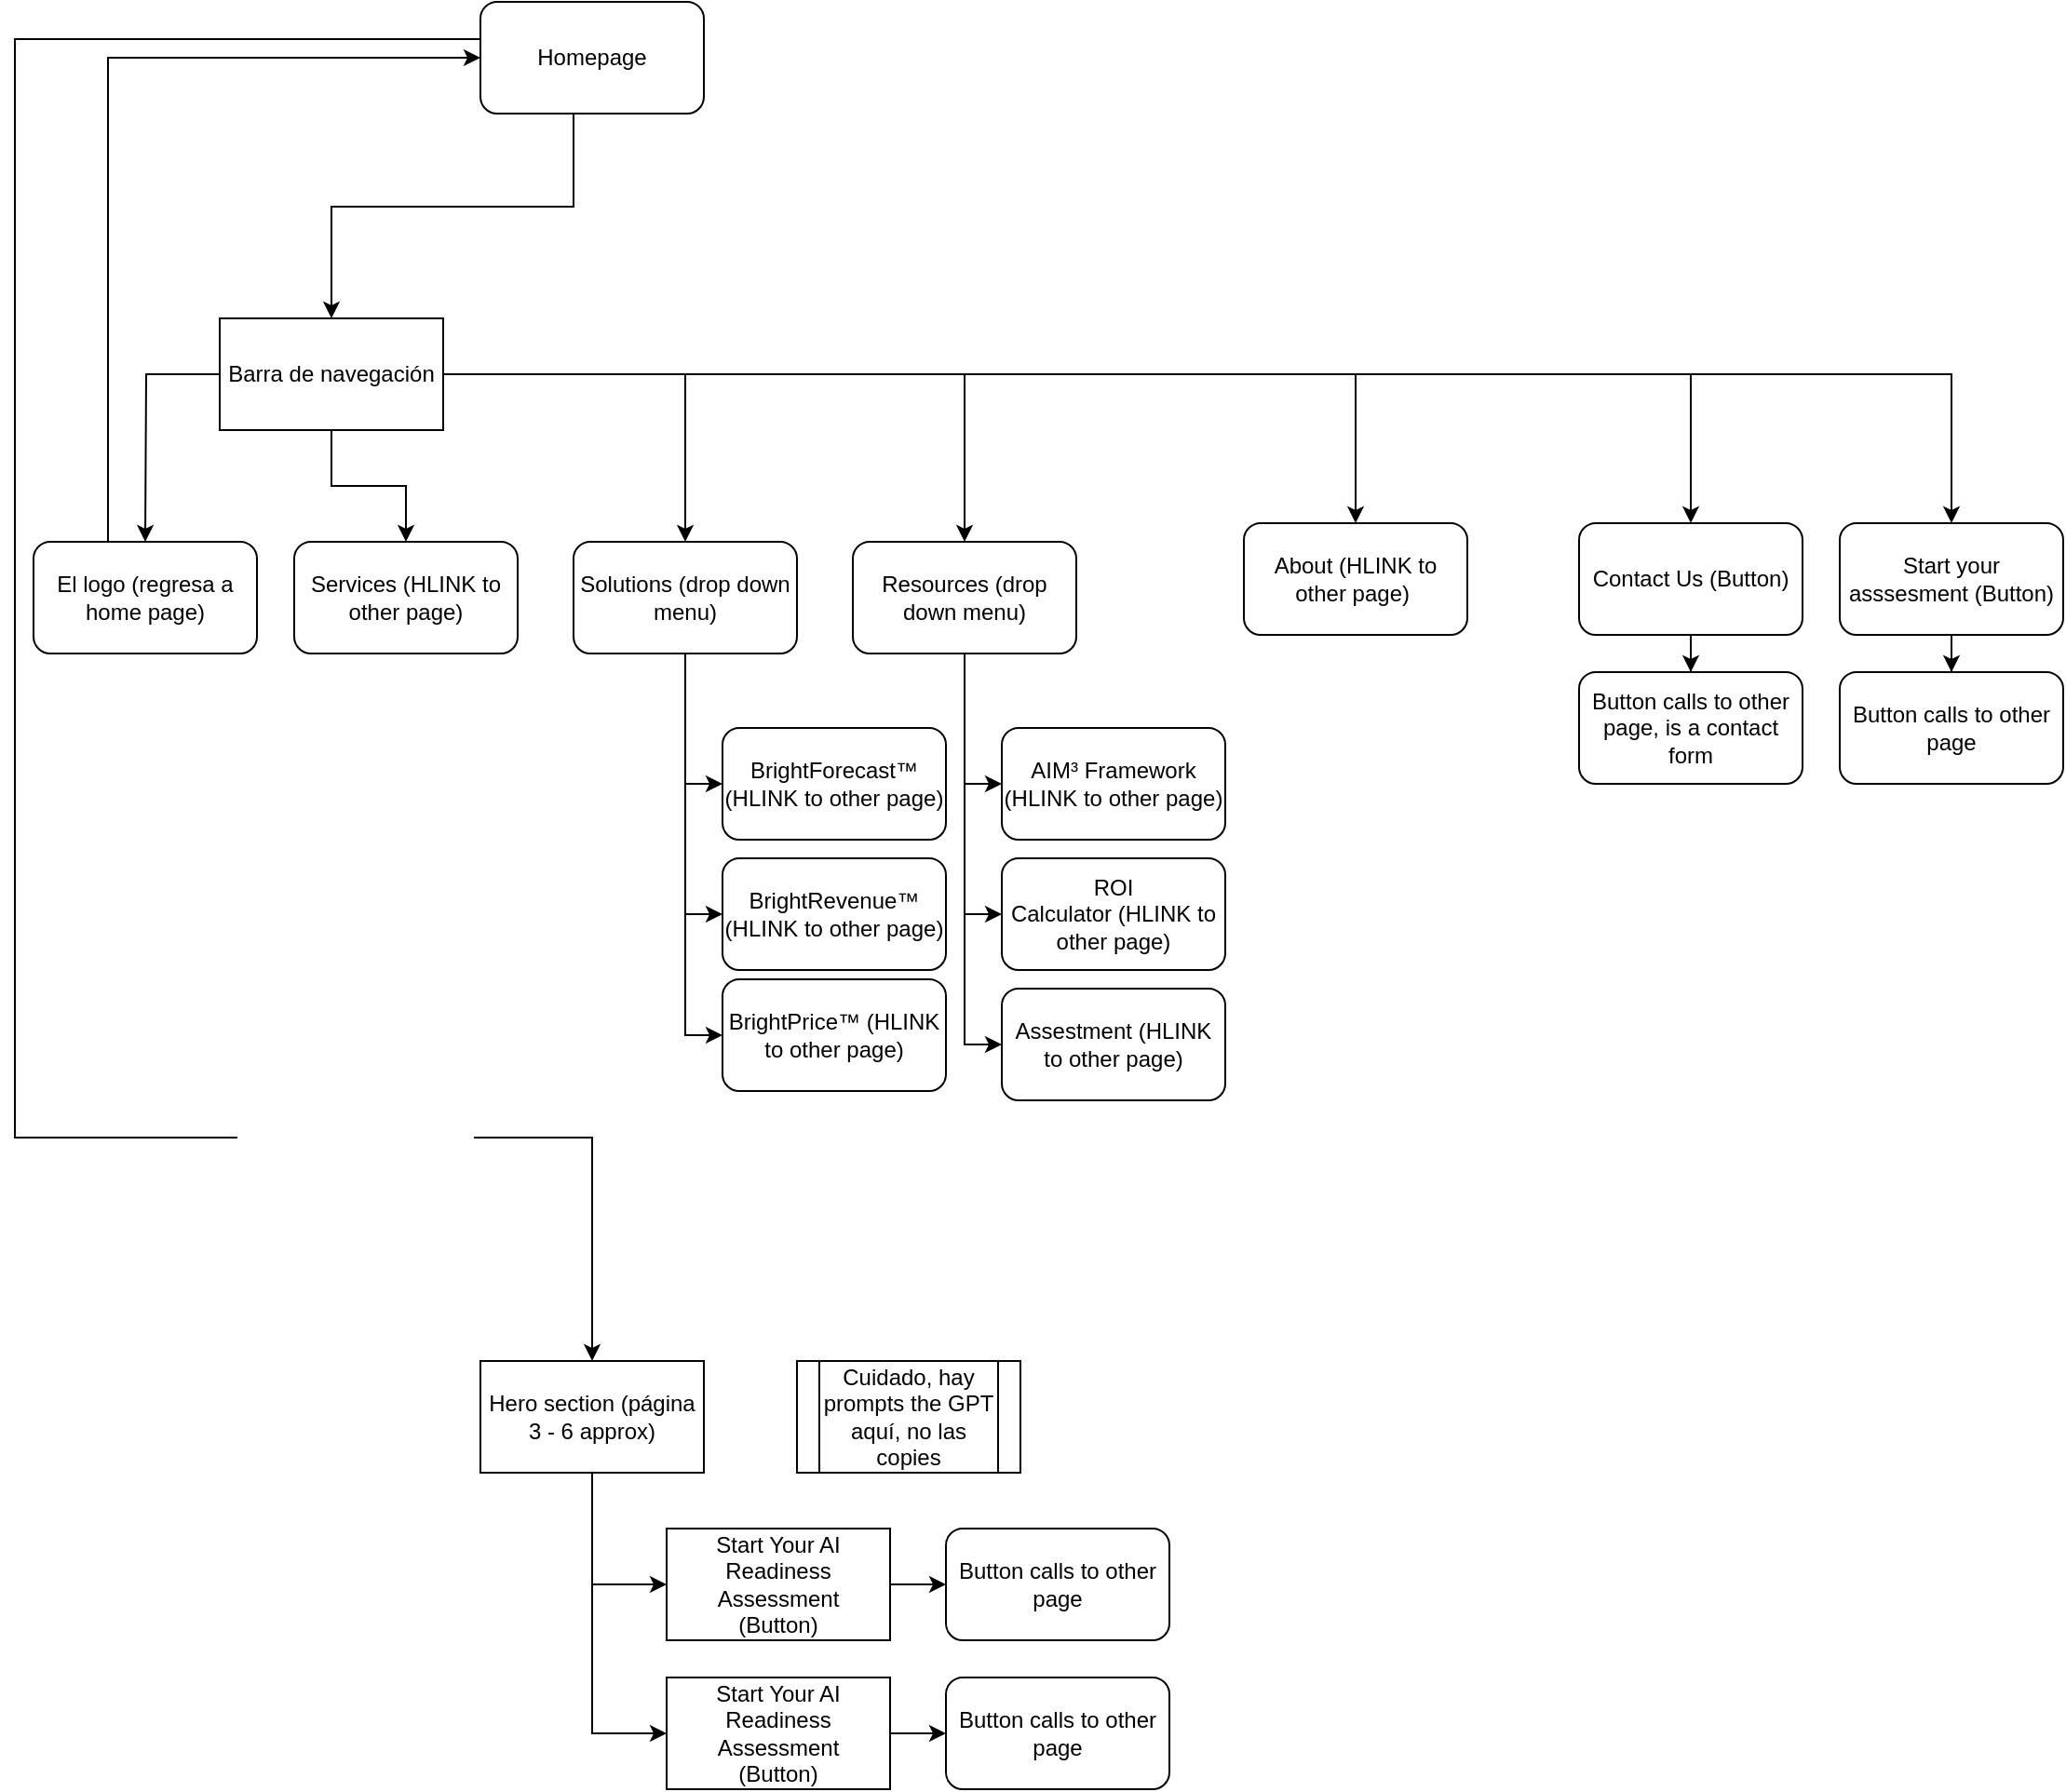 <mxfile version="28.0.6" pages="11">
  <diagram name="Index (Home Page)" id="vWIYYTa_zRV3rl6NB89k">
    <mxGraphModel dx="1621" dy="753" grid="1" gridSize="10" guides="1" tooltips="1" connect="1" arrows="1" fold="1" page="1" pageScale="1" pageWidth="827" pageHeight="1169" math="0" shadow="0">
      <root>
        <mxCell id="0" />
        <mxCell id="1" parent="0" />
        <mxCell id="zYm0TpzJEBnJO07cxM4k-2" style="edgeStyle=orthogonalEdgeStyle;rounded=0;orthogonalLoop=1;jettySize=auto;html=1;" parent="1" source="zYm0TpzJEBnJO07cxM4k-1" edge="1">
          <mxGeometry relative="1" as="geometry">
            <mxPoint x="90" y="320" as="targetPoint" />
          </mxGeometry>
        </mxCell>
        <mxCell id="zYm0TpzJEBnJO07cxM4k-8" style="edgeStyle=orthogonalEdgeStyle;rounded=0;orthogonalLoop=1;jettySize=auto;html=1;entryX=0.5;entryY=0;entryDx=0;entryDy=0;" parent="1" source="zYm0TpzJEBnJO07cxM4k-1" target="zYm0TpzJEBnJO07cxM4k-4" edge="1">
          <mxGeometry relative="1" as="geometry" />
        </mxCell>
        <mxCell id="zYm0TpzJEBnJO07cxM4k-11" style="edgeStyle=orthogonalEdgeStyle;rounded=0;orthogonalLoop=1;jettySize=auto;html=1;entryX=0.5;entryY=0;entryDx=0;entryDy=0;" parent="1" source="zYm0TpzJEBnJO07cxM4k-1" target="zYm0TpzJEBnJO07cxM4k-10" edge="1">
          <mxGeometry relative="1" as="geometry" />
        </mxCell>
        <mxCell id="zYm0TpzJEBnJO07cxM4k-12" style="edgeStyle=orthogonalEdgeStyle;rounded=0;orthogonalLoop=1;jettySize=auto;html=1;entryX=0.5;entryY=0;entryDx=0;entryDy=0;" parent="1" source="zYm0TpzJEBnJO07cxM4k-1" target="zYm0TpzJEBnJO07cxM4k-13" edge="1">
          <mxGeometry relative="1" as="geometry">
            <mxPoint x="522.286" y="320" as="targetPoint" />
          </mxGeometry>
        </mxCell>
        <mxCell id="zYm0TpzJEBnJO07cxM4k-15" style="edgeStyle=orthogonalEdgeStyle;rounded=0;orthogonalLoop=1;jettySize=auto;html=1;entryX=0.5;entryY=0;entryDx=0;entryDy=0;" parent="1" source="zYm0TpzJEBnJO07cxM4k-1" target="zYm0TpzJEBnJO07cxM4k-14" edge="1">
          <mxGeometry relative="1" as="geometry" />
        </mxCell>
        <mxCell id="zYm0TpzJEBnJO07cxM4k-21" style="edgeStyle=orthogonalEdgeStyle;rounded=0;orthogonalLoop=1;jettySize=auto;html=1;entryX=0.5;entryY=0;entryDx=0;entryDy=0;" parent="1" source="zYm0TpzJEBnJO07cxM4k-1" target="zYm0TpzJEBnJO07cxM4k-17" edge="1">
          <mxGeometry relative="1" as="geometry">
            <mxPoint x="820" y="320" as="targetPoint" />
          </mxGeometry>
        </mxCell>
        <mxCell id="zYm0TpzJEBnJO07cxM4k-22" style="edgeStyle=orthogonalEdgeStyle;rounded=0;orthogonalLoop=1;jettySize=auto;html=1;" parent="1" source="zYm0TpzJEBnJO07cxM4k-1" target="zYm0TpzJEBnJO07cxM4k-16" edge="1">
          <mxGeometry relative="1" as="geometry" />
        </mxCell>
        <mxCell id="zYm0TpzJEBnJO07cxM4k-1" value="Barra de navegación" style="rounded=0;whiteSpace=wrap;html=1;" parent="1" vertex="1">
          <mxGeometry x="130" y="200" width="120" height="60" as="geometry" />
        </mxCell>
        <mxCell id="zYm0TpzJEBnJO07cxM4k-7" style="edgeStyle=orthogonalEdgeStyle;rounded=0;orthogonalLoop=1;jettySize=auto;html=1;entryX=0;entryY=0.5;entryDx=0;entryDy=0;" parent="1" source="zYm0TpzJEBnJO07cxM4k-3" target="zYm0TpzJEBnJO07cxM4k-5" edge="1">
          <mxGeometry relative="1" as="geometry">
            <Array as="points">
              <mxPoint x="70" y="60" />
            </Array>
          </mxGeometry>
        </mxCell>
        <mxCell id="zYm0TpzJEBnJO07cxM4k-3" value="El logo (regresa a home page)" style="rounded=1;whiteSpace=wrap;html=1;" parent="1" vertex="1">
          <mxGeometry x="30" y="320" width="120" height="60" as="geometry" />
        </mxCell>
        <mxCell id="zYm0TpzJEBnJO07cxM4k-4" value="Services (HLINK to other page)" style="rounded=1;whiteSpace=wrap;html=1;" parent="1" vertex="1">
          <mxGeometry x="170" y="320" width="120" height="60" as="geometry" />
        </mxCell>
        <mxCell id="zYm0TpzJEBnJO07cxM4k-6" style="edgeStyle=orthogonalEdgeStyle;rounded=0;orthogonalLoop=1;jettySize=auto;html=1;entryX=0.5;entryY=0;entryDx=0;entryDy=0;" parent="1" source="zYm0TpzJEBnJO07cxM4k-5" target="zYm0TpzJEBnJO07cxM4k-1" edge="1">
          <mxGeometry relative="1" as="geometry">
            <Array as="points">
              <mxPoint x="320" y="140" />
              <mxPoint x="190" y="140" />
            </Array>
          </mxGeometry>
        </mxCell>
        <mxCell id="KZaD1BsAd-85yGj1GfAQ-10" style="edgeStyle=orthogonalEdgeStyle;rounded=0;orthogonalLoop=1;jettySize=auto;html=1;entryX=0.5;entryY=0;entryDx=0;entryDy=0;" parent="1" source="zYm0TpzJEBnJO07cxM4k-5" target="KZaD1BsAd-85yGj1GfAQ-11" edge="1">
          <mxGeometry relative="1" as="geometry">
            <mxPoint x="324" y="750" as="targetPoint" />
            <Array as="points">
              <mxPoint x="20" y="50" />
              <mxPoint x="20" y="640" />
              <mxPoint x="330" y="640" />
            </Array>
          </mxGeometry>
        </mxCell>
        <mxCell id="zYm0TpzJEBnJO07cxM4k-5" value="Homepage" style="rounded=1;whiteSpace=wrap;html=1;" parent="1" vertex="1">
          <mxGeometry x="270" y="30" width="120" height="60" as="geometry" />
        </mxCell>
        <mxCell id="KZaD1BsAd-85yGj1GfAQ-3" style="edgeStyle=orthogonalEdgeStyle;rounded=0;orthogonalLoop=1;jettySize=auto;html=1;entryX=0;entryY=0.5;entryDx=0;entryDy=0;" parent="1" source="zYm0TpzJEBnJO07cxM4k-10" target="zYm0TpzJEBnJO07cxM4k-24" edge="1">
          <mxGeometry relative="1" as="geometry" />
        </mxCell>
        <mxCell id="KZaD1BsAd-85yGj1GfAQ-4" style="edgeStyle=orthogonalEdgeStyle;rounded=0;orthogonalLoop=1;jettySize=auto;html=1;entryX=0;entryY=0.5;entryDx=0;entryDy=0;" parent="1" source="zYm0TpzJEBnJO07cxM4k-10" target="zYm0TpzJEBnJO07cxM4k-26" edge="1">
          <mxGeometry relative="1" as="geometry" />
        </mxCell>
        <mxCell id="KZaD1BsAd-85yGj1GfAQ-5" style="edgeStyle=orthogonalEdgeStyle;rounded=0;orthogonalLoop=1;jettySize=auto;html=1;entryX=0;entryY=0.5;entryDx=0;entryDy=0;" parent="1" source="zYm0TpzJEBnJO07cxM4k-10" target="zYm0TpzJEBnJO07cxM4k-27" edge="1">
          <mxGeometry relative="1" as="geometry" />
        </mxCell>
        <mxCell id="zYm0TpzJEBnJO07cxM4k-10" value="Solutions (drop down menu)" style="rounded=1;whiteSpace=wrap;html=1;" parent="1" vertex="1">
          <mxGeometry x="320" y="320" width="120" height="60" as="geometry" />
        </mxCell>
        <mxCell id="zYm0TpzJEBnJO07cxM4k-34" style="edgeStyle=orthogonalEdgeStyle;rounded=0;orthogonalLoop=1;jettySize=auto;html=1;entryX=0;entryY=0.5;entryDx=0;entryDy=0;" parent="1" source="zYm0TpzJEBnJO07cxM4k-13" target="zYm0TpzJEBnJO07cxM4k-30" edge="1">
          <mxGeometry relative="1" as="geometry" />
        </mxCell>
        <mxCell id="zYm0TpzJEBnJO07cxM4k-35" style="edgeStyle=orthogonalEdgeStyle;rounded=0;orthogonalLoop=1;jettySize=auto;html=1;entryX=0;entryY=0.5;entryDx=0;entryDy=0;" parent="1" source="zYm0TpzJEBnJO07cxM4k-13" target="zYm0TpzJEBnJO07cxM4k-32" edge="1">
          <mxGeometry relative="1" as="geometry" />
        </mxCell>
        <mxCell id="KZaD1BsAd-85yGj1GfAQ-2" style="edgeStyle=orthogonalEdgeStyle;rounded=0;orthogonalLoop=1;jettySize=auto;html=1;entryX=0;entryY=0.5;entryDx=0;entryDy=0;" parent="1" source="zYm0TpzJEBnJO07cxM4k-13" target="KZaD1BsAd-85yGj1GfAQ-1" edge="1">
          <mxGeometry relative="1" as="geometry" />
        </mxCell>
        <mxCell id="zYm0TpzJEBnJO07cxM4k-13" value="Resources (drop down menu)" style="rounded=1;whiteSpace=wrap;html=1;" parent="1" vertex="1">
          <mxGeometry x="470" y="320" width="120" height="60" as="geometry" />
        </mxCell>
        <mxCell id="zYm0TpzJEBnJO07cxM4k-14" value="About (HLINK to other page&lt;span style=&quot;background-color: transparent; color: light-dark(rgb(0, 0, 0), rgb(255, 255, 255));&quot;&gt;)&amp;nbsp;&lt;/span&gt;" style="rounded=1;whiteSpace=wrap;html=1;" parent="1" vertex="1">
          <mxGeometry x="680" y="310" width="120" height="60" as="geometry" />
        </mxCell>
        <mxCell id="KZaD1BsAd-85yGj1GfAQ-9" style="edgeStyle=orthogonalEdgeStyle;rounded=0;orthogonalLoop=1;jettySize=auto;html=1;entryX=0.5;entryY=0;entryDx=0;entryDy=0;" parent="1" source="zYm0TpzJEBnJO07cxM4k-16" target="KZaD1BsAd-85yGj1GfAQ-7" edge="1">
          <mxGeometry relative="1" as="geometry" />
        </mxCell>
        <mxCell id="zYm0TpzJEBnJO07cxM4k-16" value="Start your asssesment (Button)" style="rounded=1;whiteSpace=wrap;html=1;" parent="1" vertex="1">
          <mxGeometry x="1000" y="310" width="120" height="60" as="geometry" />
        </mxCell>
        <mxCell id="KZaD1BsAd-85yGj1GfAQ-8" style="edgeStyle=orthogonalEdgeStyle;rounded=0;orthogonalLoop=1;jettySize=auto;html=1;entryX=0.5;entryY=0;entryDx=0;entryDy=0;" parent="1" source="zYm0TpzJEBnJO07cxM4k-17" target="KZaD1BsAd-85yGj1GfAQ-6" edge="1">
          <mxGeometry relative="1" as="geometry" />
        </mxCell>
        <mxCell id="zYm0TpzJEBnJO07cxM4k-17" value="Contact Us (Button)" style="rounded=1;whiteSpace=wrap;html=1;" parent="1" vertex="1">
          <mxGeometry x="860" y="310" width="120" height="60" as="geometry" />
        </mxCell>
        <mxCell id="zYm0TpzJEBnJO07cxM4k-24" value="BrightForecast™ (HLINK to other page)" style="rounded=1;whiteSpace=wrap;html=1;" parent="1" vertex="1">
          <mxGeometry x="400" y="420" width="120" height="60" as="geometry" />
        </mxCell>
        <mxCell id="zYm0TpzJEBnJO07cxM4k-26" value="BrightRevenue™ (HLINK to other page)" style="rounded=1;whiteSpace=wrap;html=1;" parent="1" vertex="1">
          <mxGeometry x="400" y="490" width="120" height="60" as="geometry" />
        </mxCell>
        <mxCell id="zYm0TpzJEBnJO07cxM4k-27" value="BrightPrice™ (HLINK to other page)" style="rounded=1;whiteSpace=wrap;html=1;" parent="1" vertex="1">
          <mxGeometry x="400" y="555" width="120" height="60" as="geometry" />
        </mxCell>
        <mxCell id="zYm0TpzJEBnJO07cxM4k-30" value="AIM³ Framework (HLINK to other page)" style="rounded=1;whiteSpace=wrap;html=1;" parent="1" vertex="1">
          <mxGeometry x="550" y="420" width="120" height="60" as="geometry" />
        </mxCell>
        <mxCell id="zYm0TpzJEBnJO07cxM4k-32" value="ROI Calculator&lt;span style=&quot;background-color: transparent; color: light-dark(rgb(0, 0, 0), rgb(255, 255, 255));&quot;&gt;&amp;nbsp;(HLINK to other page)&lt;/span&gt;" style="rounded=1;whiteSpace=wrap;html=1;" parent="1" vertex="1">
          <mxGeometry x="550" y="490" width="120" height="60" as="geometry" />
        </mxCell>
        <mxCell id="KZaD1BsAd-85yGj1GfAQ-1" value="Assestment&lt;span style=&quot;background-color: transparent; color: light-dark(rgb(0, 0, 0), rgb(255, 255, 255));&quot;&gt;&amp;nbsp;(HLINK to other page)&lt;/span&gt;" style="rounded=1;whiteSpace=wrap;html=1;" parent="1" vertex="1">
          <mxGeometry x="550" y="560" width="120" height="60" as="geometry" />
        </mxCell>
        <mxCell id="KZaD1BsAd-85yGj1GfAQ-6" value="Button calls to other page, is a contact form" style="rounded=1;whiteSpace=wrap;html=1;" parent="1" vertex="1">
          <mxGeometry x="860" y="390" width="120" height="60" as="geometry" />
        </mxCell>
        <mxCell id="KZaD1BsAd-85yGj1GfAQ-7" value="Button calls to other page" style="rounded=1;whiteSpace=wrap;html=1;" parent="1" vertex="1">
          <mxGeometry x="1000" y="390" width="120" height="60" as="geometry" />
        </mxCell>
        <mxCell id="KZaD1BsAd-85yGj1GfAQ-16" style="edgeStyle=orthogonalEdgeStyle;rounded=0;orthogonalLoop=1;jettySize=auto;html=1;entryX=0;entryY=0.5;entryDx=0;entryDy=0;" parent="1" source="KZaD1BsAd-85yGj1GfAQ-11" target="KZaD1BsAd-85yGj1GfAQ-12" edge="1">
          <mxGeometry relative="1" as="geometry" />
        </mxCell>
        <mxCell id="KZaD1BsAd-85yGj1GfAQ-21" style="edgeStyle=orthogonalEdgeStyle;rounded=0;orthogonalLoop=1;jettySize=auto;html=1;entryX=0;entryY=0.5;entryDx=0;entryDy=0;" parent="1" source="KZaD1BsAd-85yGj1GfAQ-11" target="KZaD1BsAd-85yGj1GfAQ-19" edge="1">
          <mxGeometry relative="1" as="geometry" />
        </mxCell>
        <mxCell id="KZaD1BsAd-85yGj1GfAQ-11" value="Hero section (página 3 - 6 approx)" style="rounded=0;whiteSpace=wrap;html=1;" parent="1" vertex="1">
          <mxGeometry x="270" y="760" width="120" height="60" as="geometry" />
        </mxCell>
        <mxCell id="KZaD1BsAd-85yGj1GfAQ-15" style="edgeStyle=orthogonalEdgeStyle;rounded=0;orthogonalLoop=1;jettySize=auto;html=1;entryX=0;entryY=0.5;entryDx=0;entryDy=0;" parent="1" source="KZaD1BsAd-85yGj1GfAQ-12" target="KZaD1BsAd-85yGj1GfAQ-14" edge="1">
          <mxGeometry relative="1" as="geometry" />
        </mxCell>
        <mxCell id="KZaD1BsAd-85yGj1GfAQ-12" value=" Start Your AI Readiness Assessment&lt;div&gt;(Button)&lt;/div&gt;" style="rounded=0;whiteSpace=wrap;html=1;" parent="1" vertex="1">
          <mxGeometry x="370" y="850" width="120" height="60" as="geometry" />
        </mxCell>
        <mxCell id="KZaD1BsAd-85yGj1GfAQ-14" value="Button calls to other page" style="rounded=1;whiteSpace=wrap;html=1;" parent="1" vertex="1">
          <mxGeometry x="520" y="850" width="120" height="60" as="geometry" />
        </mxCell>
        <mxCell id="KZaD1BsAd-85yGj1GfAQ-18" style="edgeStyle=orthogonalEdgeStyle;rounded=0;orthogonalLoop=1;jettySize=auto;html=1;entryX=0;entryY=0.5;entryDx=0;entryDy=0;" parent="1" source="KZaD1BsAd-85yGj1GfAQ-19" target="KZaD1BsAd-85yGj1GfAQ-20" edge="1">
          <mxGeometry relative="1" as="geometry" />
        </mxCell>
        <mxCell id="KZaD1BsAd-85yGj1GfAQ-19" value=" Start Your AI Readiness Assessment&lt;div&gt;(Button)&lt;/div&gt;" style="rounded=0;whiteSpace=wrap;html=1;" parent="1" vertex="1">
          <mxGeometry x="370" y="930" width="120" height="60" as="geometry" />
        </mxCell>
        <mxCell id="KZaD1BsAd-85yGj1GfAQ-20" value="Button calls to other page" style="rounded=1;whiteSpace=wrap;html=1;" parent="1" vertex="1">
          <mxGeometry x="520" y="930" width="120" height="60" as="geometry" />
        </mxCell>
        <mxCell id="KZaD1BsAd-85yGj1GfAQ-22" value="Cuidado, hay prompts the GPT aquí, no las copies" style="shape=process;whiteSpace=wrap;html=1;backgroundOutline=1;" parent="1" vertex="1">
          <mxGeometry x="440" y="760" width="120" height="60" as="geometry" />
        </mxCell>
      </root>
    </mxGraphModel>
  </diagram>
  <diagram id="j9UXIthxATCkHEe4-yNk" name="About">
    <mxGraphModel dx="1107" dy="371" grid="1" gridSize="10" guides="1" tooltips="1" connect="1" arrows="1" fold="1" page="1" pageScale="1" pageWidth="827" pageHeight="1169" math="0" shadow="0">
      <root>
        <mxCell id="0" />
        <mxCell id="1" parent="0" />
        <mxCell id="qKbgR6wlsun0Sz5Rl6UA-1" style="edgeStyle=orthogonalEdgeStyle;rounded=0;orthogonalLoop=1;jettySize=auto;html=1;" edge="1" parent="1" source="qKbgR6wlsun0Sz5Rl6UA-8">
          <mxGeometry relative="1" as="geometry">
            <mxPoint x="90" y="320" as="targetPoint" />
          </mxGeometry>
        </mxCell>
        <mxCell id="qKbgR6wlsun0Sz5Rl6UA-2" style="edgeStyle=orthogonalEdgeStyle;rounded=0;orthogonalLoop=1;jettySize=auto;html=1;entryX=0.5;entryY=0;entryDx=0;entryDy=0;" edge="1" parent="1" source="qKbgR6wlsun0Sz5Rl6UA-8" target="qKbgR6wlsun0Sz5Rl6UA-11">
          <mxGeometry relative="1" as="geometry" />
        </mxCell>
        <mxCell id="qKbgR6wlsun0Sz5Rl6UA-3" style="edgeStyle=orthogonalEdgeStyle;rounded=0;orthogonalLoop=1;jettySize=auto;html=1;entryX=0.5;entryY=0;entryDx=0;entryDy=0;" edge="1" parent="1" source="qKbgR6wlsun0Sz5Rl6UA-8" target="qKbgR6wlsun0Sz5Rl6UA-15">
          <mxGeometry relative="1" as="geometry" />
        </mxCell>
        <mxCell id="qKbgR6wlsun0Sz5Rl6UA-4" style="edgeStyle=orthogonalEdgeStyle;rounded=0;orthogonalLoop=1;jettySize=auto;html=1;entryX=0.5;entryY=0;entryDx=0;entryDy=0;" edge="1" parent="1" source="qKbgR6wlsun0Sz5Rl6UA-8" target="qKbgR6wlsun0Sz5Rl6UA-19">
          <mxGeometry relative="1" as="geometry">
            <mxPoint x="522.286" y="320" as="targetPoint" />
          </mxGeometry>
        </mxCell>
        <mxCell id="qKbgR6wlsun0Sz5Rl6UA-5" style="edgeStyle=orthogonalEdgeStyle;rounded=0;orthogonalLoop=1;jettySize=auto;html=1;entryX=0.5;entryY=0;entryDx=0;entryDy=0;" edge="1" parent="1" source="qKbgR6wlsun0Sz5Rl6UA-8" target="qKbgR6wlsun0Sz5Rl6UA-20">
          <mxGeometry relative="1" as="geometry" />
        </mxCell>
        <mxCell id="qKbgR6wlsun0Sz5Rl6UA-6" style="edgeStyle=orthogonalEdgeStyle;rounded=0;orthogonalLoop=1;jettySize=auto;html=1;entryX=0.5;entryY=0;entryDx=0;entryDy=0;" edge="1" parent="1" source="qKbgR6wlsun0Sz5Rl6UA-8" target="qKbgR6wlsun0Sz5Rl6UA-24">
          <mxGeometry relative="1" as="geometry">
            <mxPoint x="820" y="320" as="targetPoint" />
          </mxGeometry>
        </mxCell>
        <mxCell id="qKbgR6wlsun0Sz5Rl6UA-7" style="edgeStyle=orthogonalEdgeStyle;rounded=0;orthogonalLoop=1;jettySize=auto;html=1;" edge="1" parent="1" source="qKbgR6wlsun0Sz5Rl6UA-8" target="qKbgR6wlsun0Sz5Rl6UA-22">
          <mxGeometry relative="1" as="geometry" />
        </mxCell>
        <mxCell id="qKbgR6wlsun0Sz5Rl6UA-8" value="Barra de navegación" style="rounded=0;whiteSpace=wrap;html=1;" vertex="1" parent="1">
          <mxGeometry x="130" y="200" width="120" height="60" as="geometry" />
        </mxCell>
        <mxCell id="qKbgR6wlsun0Sz5Rl6UA-9" style="edgeStyle=orthogonalEdgeStyle;rounded=0;orthogonalLoop=1;jettySize=auto;html=1;entryX=0;entryY=0.5;entryDx=0;entryDy=0;" edge="1" parent="1" source="qKbgR6wlsun0Sz5Rl6UA-10" target="qKbgR6wlsun0Sz5Rl6UA-33">
          <mxGeometry relative="1" as="geometry">
            <Array as="points">
              <mxPoint y="350" />
              <mxPoint y="120" />
            </Array>
          </mxGeometry>
        </mxCell>
        <mxCell id="qKbgR6wlsun0Sz5Rl6UA-10" value="El logo (regresa a home page)" style="rounded=1;whiteSpace=wrap;html=1;" vertex="1" parent="1">
          <mxGeometry x="30" y="320" width="120" height="60" as="geometry" />
        </mxCell>
        <mxCell id="qKbgR6wlsun0Sz5Rl6UA-11" value="Services (HLINK to other page)" style="rounded=1;whiteSpace=wrap;html=1;" vertex="1" parent="1">
          <mxGeometry x="170" y="320" width="120" height="60" as="geometry" />
        </mxCell>
        <mxCell id="qKbgR6wlsun0Sz5Rl6UA-12" style="edgeStyle=orthogonalEdgeStyle;rounded=0;orthogonalLoop=1;jettySize=auto;html=1;entryX=0;entryY=0.5;entryDx=0;entryDy=0;" edge="1" parent="1" source="qKbgR6wlsun0Sz5Rl6UA-15" target="qKbgR6wlsun0Sz5Rl6UA-25">
          <mxGeometry relative="1" as="geometry" />
        </mxCell>
        <mxCell id="qKbgR6wlsun0Sz5Rl6UA-13" style="edgeStyle=orthogonalEdgeStyle;rounded=0;orthogonalLoop=1;jettySize=auto;html=1;entryX=0;entryY=0.5;entryDx=0;entryDy=0;" edge="1" parent="1" source="qKbgR6wlsun0Sz5Rl6UA-15" target="qKbgR6wlsun0Sz5Rl6UA-26">
          <mxGeometry relative="1" as="geometry" />
        </mxCell>
        <mxCell id="qKbgR6wlsun0Sz5Rl6UA-14" style="edgeStyle=orthogonalEdgeStyle;rounded=0;orthogonalLoop=1;jettySize=auto;html=1;entryX=0;entryY=0.5;entryDx=0;entryDy=0;" edge="1" parent="1" source="qKbgR6wlsun0Sz5Rl6UA-15" target="qKbgR6wlsun0Sz5Rl6UA-27">
          <mxGeometry relative="1" as="geometry" />
        </mxCell>
        <mxCell id="qKbgR6wlsun0Sz5Rl6UA-15" value="Solutions (drop down menu)" style="rounded=1;whiteSpace=wrap;html=1;" vertex="1" parent="1">
          <mxGeometry x="320" y="320" width="120" height="60" as="geometry" />
        </mxCell>
        <mxCell id="qKbgR6wlsun0Sz5Rl6UA-16" style="edgeStyle=orthogonalEdgeStyle;rounded=0;orthogonalLoop=1;jettySize=auto;html=1;entryX=0;entryY=0.5;entryDx=0;entryDy=0;" edge="1" parent="1" source="qKbgR6wlsun0Sz5Rl6UA-19" target="qKbgR6wlsun0Sz5Rl6UA-28">
          <mxGeometry relative="1" as="geometry" />
        </mxCell>
        <mxCell id="qKbgR6wlsun0Sz5Rl6UA-17" style="edgeStyle=orthogonalEdgeStyle;rounded=0;orthogonalLoop=1;jettySize=auto;html=1;entryX=0;entryY=0.5;entryDx=0;entryDy=0;" edge="1" parent="1" source="qKbgR6wlsun0Sz5Rl6UA-19" target="qKbgR6wlsun0Sz5Rl6UA-29">
          <mxGeometry relative="1" as="geometry" />
        </mxCell>
        <mxCell id="qKbgR6wlsun0Sz5Rl6UA-18" style="edgeStyle=orthogonalEdgeStyle;rounded=0;orthogonalLoop=1;jettySize=auto;html=1;entryX=0;entryY=0.5;entryDx=0;entryDy=0;" edge="1" parent="1" source="qKbgR6wlsun0Sz5Rl6UA-19" target="qKbgR6wlsun0Sz5Rl6UA-30">
          <mxGeometry relative="1" as="geometry" />
        </mxCell>
        <mxCell id="qKbgR6wlsun0Sz5Rl6UA-19" value="Resources (drop down menu)" style="rounded=1;whiteSpace=wrap;html=1;" vertex="1" parent="1">
          <mxGeometry x="470" y="320" width="120" height="60" as="geometry" />
        </mxCell>
        <mxCell id="qKbgR6wlsun0Sz5Rl6UA-20" value="About (HLINK to other page&lt;span style=&quot;background-color: transparent; color: light-dark(rgb(0, 0, 0), rgb(255, 255, 255));&quot;&gt;)&amp;nbsp;&lt;/span&gt;" style="rounded=1;whiteSpace=wrap;html=1;" vertex="1" parent="1">
          <mxGeometry x="680" y="310" width="120" height="60" as="geometry" />
        </mxCell>
        <mxCell id="qKbgR6wlsun0Sz5Rl6UA-21" style="edgeStyle=orthogonalEdgeStyle;rounded=0;orthogonalLoop=1;jettySize=auto;html=1;entryX=0.5;entryY=0;entryDx=0;entryDy=0;" edge="1" parent="1" source="qKbgR6wlsun0Sz5Rl6UA-22" target="qKbgR6wlsun0Sz5Rl6UA-32">
          <mxGeometry relative="1" as="geometry" />
        </mxCell>
        <mxCell id="qKbgR6wlsun0Sz5Rl6UA-22" value="Start your asssesment (Button)" style="rounded=1;whiteSpace=wrap;html=1;" vertex="1" parent="1">
          <mxGeometry x="1000" y="310" width="120" height="60" as="geometry" />
        </mxCell>
        <mxCell id="qKbgR6wlsun0Sz5Rl6UA-23" style="edgeStyle=orthogonalEdgeStyle;rounded=0;orthogonalLoop=1;jettySize=auto;html=1;entryX=0.5;entryY=0;entryDx=0;entryDy=0;" edge="1" parent="1" source="qKbgR6wlsun0Sz5Rl6UA-24" target="qKbgR6wlsun0Sz5Rl6UA-31">
          <mxGeometry relative="1" as="geometry" />
        </mxCell>
        <mxCell id="qKbgR6wlsun0Sz5Rl6UA-24" value="Contact Us (Button)" style="rounded=1;whiteSpace=wrap;html=1;" vertex="1" parent="1">
          <mxGeometry x="860" y="310" width="120" height="60" as="geometry" />
        </mxCell>
        <mxCell id="qKbgR6wlsun0Sz5Rl6UA-25" value="BrightForecast™ (HLINK to other page)" style="rounded=1;whiteSpace=wrap;html=1;" vertex="1" parent="1">
          <mxGeometry x="400" y="420" width="120" height="60" as="geometry" />
        </mxCell>
        <mxCell id="qKbgR6wlsun0Sz5Rl6UA-26" value="BrightRevenue™ (HLINK to other page)" style="rounded=1;whiteSpace=wrap;html=1;" vertex="1" parent="1">
          <mxGeometry x="400" y="490" width="120" height="60" as="geometry" />
        </mxCell>
        <mxCell id="qKbgR6wlsun0Sz5Rl6UA-27" value="BrightPrice™ (HLINK to other page)" style="rounded=1;whiteSpace=wrap;html=1;" vertex="1" parent="1">
          <mxGeometry x="400" y="555" width="120" height="60" as="geometry" />
        </mxCell>
        <mxCell id="qKbgR6wlsun0Sz5Rl6UA-28" value="AIM³ Framework (HLINK to other page)" style="rounded=1;whiteSpace=wrap;html=1;" vertex="1" parent="1">
          <mxGeometry x="550" y="420" width="120" height="60" as="geometry" />
        </mxCell>
        <mxCell id="qKbgR6wlsun0Sz5Rl6UA-29" value="ROI Calculator&lt;span style=&quot;background-color: transparent; color: light-dark(rgb(0, 0, 0), rgb(255, 255, 255));&quot;&gt;&amp;nbsp;(HLINK to other page)&lt;/span&gt;" style="rounded=1;whiteSpace=wrap;html=1;" vertex="1" parent="1">
          <mxGeometry x="550" y="490" width="120" height="60" as="geometry" />
        </mxCell>
        <mxCell id="qKbgR6wlsun0Sz5Rl6UA-30" value="Assestment&lt;span style=&quot;background-color: transparent; color: light-dark(rgb(0, 0, 0), rgb(255, 255, 255));&quot;&gt;&amp;nbsp;(HLINK to other page)&lt;/span&gt;" style="rounded=1;whiteSpace=wrap;html=1;" vertex="1" parent="1">
          <mxGeometry x="550" y="560" width="120" height="60" as="geometry" />
        </mxCell>
        <mxCell id="qKbgR6wlsun0Sz5Rl6UA-31" value="Button calls to other page, is a contact form" style="rounded=1;whiteSpace=wrap;html=1;" vertex="1" parent="1">
          <mxGeometry x="860" y="390" width="120" height="60" as="geometry" />
        </mxCell>
        <mxCell id="qKbgR6wlsun0Sz5Rl6UA-32" value="Button calls to other page" style="rounded=1;whiteSpace=wrap;html=1;" vertex="1" parent="1">
          <mxGeometry x="1000" y="390" width="120" height="60" as="geometry" />
        </mxCell>
        <mxCell id="qKbgR6wlsun0Sz5Rl6UA-33" value="Homepage" style="rounded=1;whiteSpace=wrap;html=1;" vertex="1" parent="1">
          <mxGeometry x="20" y="90" width="120" height="60" as="geometry" />
        </mxCell>
        <mxCell id="qKbgR6wlsun0Sz5Rl6UA-34" style="edgeStyle=orthogonalEdgeStyle;rounded=0;orthogonalLoop=1;jettySize=auto;html=1;entryX=0.5;entryY=0;entryDx=0;entryDy=0;" edge="1" parent="1" source="qKbgR6wlsun0Sz5Rl6UA-36" target="qKbgR6wlsun0Sz5Rl6UA-8">
          <mxGeometry relative="1" as="geometry" />
        </mxCell>
        <mxCell id="qKbgR6wlsun0Sz5Rl6UA-35" style="edgeStyle=orthogonalEdgeStyle;rounded=0;orthogonalLoop=1;jettySize=auto;html=1;entryX=0.5;entryY=0;entryDx=0;entryDy=0;" edge="1" parent="1" source="qKbgR6wlsun0Sz5Rl6UA-36" target="qKbgR6wlsun0Sz5Rl6UA-37">
          <mxGeometry relative="1" as="geometry">
            <mxPoint x="180" y="710" as="targetPoint" />
            <Array as="points">
              <mxPoint x="230" y="170" />
              <mxPoint x="-40" y="170" />
              <mxPoint x="-40" y="630" />
              <mxPoint x="180" y="630" />
            </Array>
          </mxGeometry>
        </mxCell>
        <mxCell id="qKbgR6wlsun0Sz5Rl6UA-36" value="About" style="rounded=1;whiteSpace=wrap;html=1;" vertex="1" parent="1">
          <mxGeometry x="170" y="90" width="120" height="60" as="geometry" />
        </mxCell>
        <mxCell id="qKbgR6wlsun0Sz5Rl6UA-37" value="Cuerpo Empieza en la página 6 (versión larga)" style="rounded=1;whiteSpace=wrap;html=1;" vertex="1" parent="1">
          <mxGeometry x="120" y="730" width="120" height="60" as="geometry" />
        </mxCell>
      </root>
    </mxGraphModel>
  </diagram>
  <diagram id="7qi16vfHRmt_GuSsSVMI" name="Services">
    <mxGraphModel dx="2185" dy="623" grid="1" gridSize="10" guides="1" tooltips="1" connect="1" arrows="1" fold="1" page="1" pageScale="1" pageWidth="827" pageHeight="1169" math="0" shadow="0">
      <root>
        <mxCell id="0" />
        <mxCell id="1" parent="0" />
        <mxCell id="QhfZk5DGXq8rbyTWeuUF-1" style="edgeStyle=orthogonalEdgeStyle;rounded=0;orthogonalLoop=1;jettySize=auto;html=1;" edge="1" parent="1" source="QhfZk5DGXq8rbyTWeuUF-8">
          <mxGeometry relative="1" as="geometry">
            <mxPoint x="90" y="320" as="targetPoint" />
          </mxGeometry>
        </mxCell>
        <mxCell id="QhfZk5DGXq8rbyTWeuUF-2" style="edgeStyle=orthogonalEdgeStyle;rounded=0;orthogonalLoop=1;jettySize=auto;html=1;entryX=0.5;entryY=0;entryDx=0;entryDy=0;" edge="1" parent="1" source="QhfZk5DGXq8rbyTWeuUF-8" target="QhfZk5DGXq8rbyTWeuUF-11">
          <mxGeometry relative="1" as="geometry" />
        </mxCell>
        <mxCell id="QhfZk5DGXq8rbyTWeuUF-3" style="edgeStyle=orthogonalEdgeStyle;rounded=0;orthogonalLoop=1;jettySize=auto;html=1;entryX=0.5;entryY=0;entryDx=0;entryDy=0;" edge="1" parent="1" source="QhfZk5DGXq8rbyTWeuUF-8" target="QhfZk5DGXq8rbyTWeuUF-15">
          <mxGeometry relative="1" as="geometry" />
        </mxCell>
        <mxCell id="QhfZk5DGXq8rbyTWeuUF-4" style="edgeStyle=orthogonalEdgeStyle;rounded=0;orthogonalLoop=1;jettySize=auto;html=1;entryX=0.5;entryY=0;entryDx=0;entryDy=0;" edge="1" parent="1" source="QhfZk5DGXq8rbyTWeuUF-8" target="QhfZk5DGXq8rbyTWeuUF-19">
          <mxGeometry relative="1" as="geometry">
            <mxPoint x="522.286" y="320" as="targetPoint" />
          </mxGeometry>
        </mxCell>
        <mxCell id="QhfZk5DGXq8rbyTWeuUF-5" style="edgeStyle=orthogonalEdgeStyle;rounded=0;orthogonalLoop=1;jettySize=auto;html=1;entryX=0.5;entryY=0;entryDx=0;entryDy=0;" edge="1" parent="1" source="QhfZk5DGXq8rbyTWeuUF-8" target="QhfZk5DGXq8rbyTWeuUF-20">
          <mxGeometry relative="1" as="geometry" />
        </mxCell>
        <mxCell id="QhfZk5DGXq8rbyTWeuUF-6" style="edgeStyle=orthogonalEdgeStyle;rounded=0;orthogonalLoop=1;jettySize=auto;html=1;entryX=0.5;entryY=0;entryDx=0;entryDy=0;" edge="1" parent="1" source="QhfZk5DGXq8rbyTWeuUF-8" target="QhfZk5DGXq8rbyTWeuUF-24">
          <mxGeometry relative="1" as="geometry">
            <mxPoint x="820" y="320" as="targetPoint" />
          </mxGeometry>
        </mxCell>
        <mxCell id="QhfZk5DGXq8rbyTWeuUF-7" style="edgeStyle=orthogonalEdgeStyle;rounded=0;orthogonalLoop=1;jettySize=auto;html=1;" edge="1" parent="1" source="QhfZk5DGXq8rbyTWeuUF-8" target="QhfZk5DGXq8rbyTWeuUF-22">
          <mxGeometry relative="1" as="geometry" />
        </mxCell>
        <mxCell id="QhfZk5DGXq8rbyTWeuUF-8" value="Barra de navegación" style="rounded=0;whiteSpace=wrap;html=1;" vertex="1" parent="1">
          <mxGeometry x="130" y="200" width="120" height="60" as="geometry" />
        </mxCell>
        <mxCell id="QhfZk5DGXq8rbyTWeuUF-9" style="edgeStyle=orthogonalEdgeStyle;rounded=0;orthogonalLoop=1;jettySize=auto;html=1;entryX=0;entryY=0.5;entryDx=0;entryDy=0;" edge="1" parent="1" source="QhfZk5DGXq8rbyTWeuUF-10" target="QhfZk5DGXq8rbyTWeuUF-33">
          <mxGeometry relative="1" as="geometry">
            <Array as="points">
              <mxPoint y="350" />
              <mxPoint y="120" />
            </Array>
          </mxGeometry>
        </mxCell>
        <mxCell id="QhfZk5DGXq8rbyTWeuUF-10" value="El logo (regresa a home page)" style="rounded=1;whiteSpace=wrap;html=1;" vertex="1" parent="1">
          <mxGeometry x="30" y="320" width="120" height="60" as="geometry" />
        </mxCell>
        <mxCell id="QhfZk5DGXq8rbyTWeuUF-11" value="Services (HLINK to other page)" style="rounded=1;whiteSpace=wrap;html=1;" vertex="1" parent="1">
          <mxGeometry x="170" y="320" width="120" height="60" as="geometry" />
        </mxCell>
        <mxCell id="QhfZk5DGXq8rbyTWeuUF-12" style="edgeStyle=orthogonalEdgeStyle;rounded=0;orthogonalLoop=1;jettySize=auto;html=1;entryX=0;entryY=0.5;entryDx=0;entryDy=0;" edge="1" parent="1" source="QhfZk5DGXq8rbyTWeuUF-15" target="QhfZk5DGXq8rbyTWeuUF-25">
          <mxGeometry relative="1" as="geometry" />
        </mxCell>
        <mxCell id="QhfZk5DGXq8rbyTWeuUF-13" style="edgeStyle=orthogonalEdgeStyle;rounded=0;orthogonalLoop=1;jettySize=auto;html=1;entryX=0;entryY=0.5;entryDx=0;entryDy=0;" edge="1" parent="1" source="QhfZk5DGXq8rbyTWeuUF-15" target="QhfZk5DGXq8rbyTWeuUF-26">
          <mxGeometry relative="1" as="geometry" />
        </mxCell>
        <mxCell id="QhfZk5DGXq8rbyTWeuUF-14" style="edgeStyle=orthogonalEdgeStyle;rounded=0;orthogonalLoop=1;jettySize=auto;html=1;entryX=0;entryY=0.5;entryDx=0;entryDy=0;" edge="1" parent="1" source="QhfZk5DGXq8rbyTWeuUF-15" target="QhfZk5DGXq8rbyTWeuUF-27">
          <mxGeometry relative="1" as="geometry" />
        </mxCell>
        <mxCell id="QhfZk5DGXq8rbyTWeuUF-15" value="Solutions (drop down menu)" style="rounded=1;whiteSpace=wrap;html=1;" vertex="1" parent="1">
          <mxGeometry x="320" y="320" width="120" height="60" as="geometry" />
        </mxCell>
        <mxCell id="QhfZk5DGXq8rbyTWeuUF-16" style="edgeStyle=orthogonalEdgeStyle;rounded=0;orthogonalLoop=1;jettySize=auto;html=1;entryX=0;entryY=0.5;entryDx=0;entryDy=0;" edge="1" parent="1" source="QhfZk5DGXq8rbyTWeuUF-19" target="QhfZk5DGXq8rbyTWeuUF-28">
          <mxGeometry relative="1" as="geometry" />
        </mxCell>
        <mxCell id="QhfZk5DGXq8rbyTWeuUF-17" style="edgeStyle=orthogonalEdgeStyle;rounded=0;orthogonalLoop=1;jettySize=auto;html=1;entryX=0;entryY=0.5;entryDx=0;entryDy=0;" edge="1" parent="1" source="QhfZk5DGXq8rbyTWeuUF-19" target="QhfZk5DGXq8rbyTWeuUF-29">
          <mxGeometry relative="1" as="geometry" />
        </mxCell>
        <mxCell id="QhfZk5DGXq8rbyTWeuUF-18" style="edgeStyle=orthogonalEdgeStyle;rounded=0;orthogonalLoop=1;jettySize=auto;html=1;entryX=0;entryY=0.5;entryDx=0;entryDy=0;" edge="1" parent="1" source="QhfZk5DGXq8rbyTWeuUF-19" target="QhfZk5DGXq8rbyTWeuUF-30">
          <mxGeometry relative="1" as="geometry" />
        </mxCell>
        <mxCell id="QhfZk5DGXq8rbyTWeuUF-19" value="Resources (drop down menu)" style="rounded=1;whiteSpace=wrap;html=1;" vertex="1" parent="1">
          <mxGeometry x="470" y="320" width="120" height="60" as="geometry" />
        </mxCell>
        <mxCell id="QhfZk5DGXq8rbyTWeuUF-20" value="About (HLINK to other page&lt;span style=&quot;background-color: transparent; color: light-dark(rgb(0, 0, 0), rgb(255, 255, 255));&quot;&gt;)&amp;nbsp;&lt;/span&gt;" style="rounded=1;whiteSpace=wrap;html=1;" vertex="1" parent="1">
          <mxGeometry x="680" y="310" width="120" height="60" as="geometry" />
        </mxCell>
        <mxCell id="QhfZk5DGXq8rbyTWeuUF-21" style="edgeStyle=orthogonalEdgeStyle;rounded=0;orthogonalLoop=1;jettySize=auto;html=1;entryX=0.5;entryY=0;entryDx=0;entryDy=0;" edge="1" parent="1" source="QhfZk5DGXq8rbyTWeuUF-22" target="QhfZk5DGXq8rbyTWeuUF-32">
          <mxGeometry relative="1" as="geometry" />
        </mxCell>
        <mxCell id="QhfZk5DGXq8rbyTWeuUF-22" value="Start your asssesment (Button)" style="rounded=1;whiteSpace=wrap;html=1;" vertex="1" parent="1">
          <mxGeometry x="1000" y="310" width="120" height="60" as="geometry" />
        </mxCell>
        <mxCell id="QhfZk5DGXq8rbyTWeuUF-23" style="edgeStyle=orthogonalEdgeStyle;rounded=0;orthogonalLoop=1;jettySize=auto;html=1;entryX=0.5;entryY=0;entryDx=0;entryDy=0;" edge="1" parent="1" source="QhfZk5DGXq8rbyTWeuUF-24" target="QhfZk5DGXq8rbyTWeuUF-31">
          <mxGeometry relative="1" as="geometry" />
        </mxCell>
        <mxCell id="QhfZk5DGXq8rbyTWeuUF-24" value="Contact Us (Button)" style="rounded=1;whiteSpace=wrap;html=1;" vertex="1" parent="1">
          <mxGeometry x="860" y="310" width="120" height="60" as="geometry" />
        </mxCell>
        <mxCell id="QhfZk5DGXq8rbyTWeuUF-25" value="BrightForecast™ (HLINK to other page)" style="rounded=1;whiteSpace=wrap;html=1;" vertex="1" parent="1">
          <mxGeometry x="400" y="420" width="120" height="60" as="geometry" />
        </mxCell>
        <mxCell id="QhfZk5DGXq8rbyTWeuUF-26" value="BrightRevenue™ (HLINK to other page)" style="rounded=1;whiteSpace=wrap;html=1;" vertex="1" parent="1">
          <mxGeometry x="400" y="490" width="120" height="60" as="geometry" />
        </mxCell>
        <mxCell id="QhfZk5DGXq8rbyTWeuUF-27" value="BrightPrice™ (HLINK to other page)" style="rounded=1;whiteSpace=wrap;html=1;" vertex="1" parent="1">
          <mxGeometry x="400" y="555" width="120" height="60" as="geometry" />
        </mxCell>
        <mxCell id="QhfZk5DGXq8rbyTWeuUF-28" value="AIM³ Framework (HLINK to other page)" style="rounded=1;whiteSpace=wrap;html=1;" vertex="1" parent="1">
          <mxGeometry x="550" y="420" width="120" height="60" as="geometry" />
        </mxCell>
        <mxCell id="QhfZk5DGXq8rbyTWeuUF-29" value="ROI Calculator&lt;span style=&quot;background-color: transparent; color: light-dark(rgb(0, 0, 0), rgb(255, 255, 255));&quot;&gt;&amp;nbsp;(HLINK to other page)&lt;/span&gt;" style="rounded=1;whiteSpace=wrap;html=1;" vertex="1" parent="1">
          <mxGeometry x="550" y="490" width="120" height="60" as="geometry" />
        </mxCell>
        <mxCell id="QhfZk5DGXq8rbyTWeuUF-30" value="Assestment&lt;span style=&quot;background-color: transparent; color: light-dark(rgb(0, 0, 0), rgb(255, 255, 255));&quot;&gt;&amp;nbsp;(HLINK to other page)&lt;/span&gt;" style="rounded=1;whiteSpace=wrap;html=1;" vertex="1" parent="1">
          <mxGeometry x="550" y="560" width="120" height="60" as="geometry" />
        </mxCell>
        <mxCell id="QhfZk5DGXq8rbyTWeuUF-31" value="Button calls to other page, is a contact form" style="rounded=1;whiteSpace=wrap;html=1;" vertex="1" parent="1">
          <mxGeometry x="860" y="390" width="120" height="60" as="geometry" />
        </mxCell>
        <mxCell id="QhfZk5DGXq8rbyTWeuUF-32" value="Button calls to other page" style="rounded=1;whiteSpace=wrap;html=1;" vertex="1" parent="1">
          <mxGeometry x="1000" y="390" width="120" height="60" as="geometry" />
        </mxCell>
        <mxCell id="QhfZk5DGXq8rbyTWeuUF-33" value="Homepage" style="rounded=1;whiteSpace=wrap;html=1;" vertex="1" parent="1">
          <mxGeometry x="20" y="90" width="120" height="60" as="geometry" />
        </mxCell>
        <mxCell id="QhfZk5DGXq8rbyTWeuUF-34" style="edgeStyle=orthogonalEdgeStyle;rounded=0;orthogonalLoop=1;jettySize=auto;html=1;entryX=0.5;entryY=0;entryDx=0;entryDy=0;" edge="1" parent="1" source="QhfZk5DGXq8rbyTWeuUF-36" target="QhfZk5DGXq8rbyTWeuUF-8">
          <mxGeometry relative="1" as="geometry" />
        </mxCell>
        <mxCell id="QhfZk5DGXq8rbyTWeuUF-35" style="edgeStyle=orthogonalEdgeStyle;rounded=0;orthogonalLoop=1;jettySize=auto;html=1;entryX=0.5;entryY=0;entryDx=0;entryDy=0;" edge="1" parent="1" source="QhfZk5DGXq8rbyTWeuUF-36" target="QhfZk5DGXq8rbyTWeuUF-37">
          <mxGeometry relative="1" as="geometry">
            <mxPoint x="180" y="710" as="targetPoint" />
            <Array as="points">
              <mxPoint x="230" y="170" />
              <mxPoint x="-40" y="170" />
              <mxPoint x="-40" y="630" />
              <mxPoint x="180" y="630" />
            </Array>
          </mxGeometry>
        </mxCell>
        <mxCell id="QhfZk5DGXq8rbyTWeuUF-36" value="Services" style="rounded=1;whiteSpace=wrap;html=1;" vertex="1" parent="1">
          <mxGeometry x="170" y="90" width="120" height="60" as="geometry" />
        </mxCell>
        <mxCell id="QhfZk5DGXq8rbyTWeuUF-39" style="edgeStyle=orthogonalEdgeStyle;rounded=0;orthogonalLoop=1;jettySize=auto;html=1;entryX=0.5;entryY=0;entryDx=0;entryDy=0;" edge="1" parent="1" source="QhfZk5DGXq8rbyTWeuUF-37" target="QhfZk5DGXq8rbyTWeuUF-38">
          <mxGeometry relative="1" as="geometry" />
        </mxCell>
        <mxCell id="QhfZk5DGXq8rbyTWeuUF-37" value="Contenido en página 14" style="rounded=1;whiteSpace=wrap;html=1;" vertex="1" parent="1">
          <mxGeometry x="120" y="730" width="120" height="60" as="geometry" />
        </mxCell>
        <mxCell id="QhfZk5DGXq8rbyTWeuUF-38" value="Referencia en la página 15" style="rounded=1;whiteSpace=wrap;html=1;" vertex="1" parent="1">
          <mxGeometry x="120" y="820" width="120" height="60" as="geometry" />
        </mxCell>
      </root>
    </mxGraphModel>
  </diagram>
  <diagram id="m4yrH10-CKSslU5U-gEw" name="Contact">
    <mxGraphModel dx="1415" dy="780" grid="1" gridSize="10" guides="1" tooltips="1" connect="1" arrows="1" fold="1" page="1" pageScale="1" pageWidth="827" pageHeight="1169" math="0" shadow="0">
      <root>
        <mxCell id="0" />
        <mxCell id="1" parent="0" />
        <mxCell id="9gKnXBG5WcIaXHr-JRwC-1" style="edgeStyle=orthogonalEdgeStyle;rounded=0;orthogonalLoop=1;jettySize=auto;html=1;" edge="1" parent="1" source="9gKnXBG5WcIaXHr-JRwC-8">
          <mxGeometry relative="1" as="geometry">
            <mxPoint x="90" y="320" as="targetPoint" />
          </mxGeometry>
        </mxCell>
        <mxCell id="9gKnXBG5WcIaXHr-JRwC-2" style="edgeStyle=orthogonalEdgeStyle;rounded=0;orthogonalLoop=1;jettySize=auto;html=1;entryX=0.5;entryY=0;entryDx=0;entryDy=0;" edge="1" parent="1" source="9gKnXBG5WcIaXHr-JRwC-8" target="9gKnXBG5WcIaXHr-JRwC-11">
          <mxGeometry relative="1" as="geometry" />
        </mxCell>
        <mxCell id="9gKnXBG5WcIaXHr-JRwC-3" style="edgeStyle=orthogonalEdgeStyle;rounded=0;orthogonalLoop=1;jettySize=auto;html=1;entryX=0.5;entryY=0;entryDx=0;entryDy=0;" edge="1" parent="1" source="9gKnXBG5WcIaXHr-JRwC-8" target="9gKnXBG5WcIaXHr-JRwC-15">
          <mxGeometry relative="1" as="geometry" />
        </mxCell>
        <mxCell id="9gKnXBG5WcIaXHr-JRwC-4" style="edgeStyle=orthogonalEdgeStyle;rounded=0;orthogonalLoop=1;jettySize=auto;html=1;entryX=0.5;entryY=0;entryDx=0;entryDy=0;" edge="1" parent="1" source="9gKnXBG5WcIaXHr-JRwC-8" target="9gKnXBG5WcIaXHr-JRwC-19">
          <mxGeometry relative="1" as="geometry">
            <mxPoint x="522.286" y="320" as="targetPoint" />
          </mxGeometry>
        </mxCell>
        <mxCell id="9gKnXBG5WcIaXHr-JRwC-5" style="edgeStyle=orthogonalEdgeStyle;rounded=0;orthogonalLoop=1;jettySize=auto;html=1;entryX=0.5;entryY=0;entryDx=0;entryDy=0;" edge="1" parent="1" source="9gKnXBG5WcIaXHr-JRwC-8" target="9gKnXBG5WcIaXHr-JRwC-20">
          <mxGeometry relative="1" as="geometry" />
        </mxCell>
        <mxCell id="9gKnXBG5WcIaXHr-JRwC-6" style="edgeStyle=orthogonalEdgeStyle;rounded=0;orthogonalLoop=1;jettySize=auto;html=1;entryX=0.5;entryY=0;entryDx=0;entryDy=0;" edge="1" parent="1" source="9gKnXBG5WcIaXHr-JRwC-8" target="9gKnXBG5WcIaXHr-JRwC-24">
          <mxGeometry relative="1" as="geometry">
            <mxPoint x="820" y="320" as="targetPoint" />
          </mxGeometry>
        </mxCell>
        <mxCell id="9gKnXBG5WcIaXHr-JRwC-7" style="edgeStyle=orthogonalEdgeStyle;rounded=0;orthogonalLoop=1;jettySize=auto;html=1;" edge="1" parent="1" source="9gKnXBG5WcIaXHr-JRwC-8" target="9gKnXBG5WcIaXHr-JRwC-22">
          <mxGeometry relative="1" as="geometry" />
        </mxCell>
        <mxCell id="9gKnXBG5WcIaXHr-JRwC-8" value="Barra de navegación" style="rounded=0;whiteSpace=wrap;html=1;" vertex="1" parent="1">
          <mxGeometry x="130" y="200" width="120" height="60" as="geometry" />
        </mxCell>
        <mxCell id="9gKnXBG5WcIaXHr-JRwC-9" style="edgeStyle=orthogonalEdgeStyle;rounded=0;orthogonalLoop=1;jettySize=auto;html=1;entryX=0;entryY=0.5;entryDx=0;entryDy=0;" edge="1" parent="1" source="9gKnXBG5WcIaXHr-JRwC-10" target="9gKnXBG5WcIaXHr-JRwC-33">
          <mxGeometry relative="1" as="geometry">
            <Array as="points">
              <mxPoint y="350" />
              <mxPoint y="120" />
            </Array>
          </mxGeometry>
        </mxCell>
        <mxCell id="9gKnXBG5WcIaXHr-JRwC-10" value="El logo (regresa a home page)" style="rounded=1;whiteSpace=wrap;html=1;" vertex="1" parent="1">
          <mxGeometry x="30" y="320" width="120" height="60" as="geometry" />
        </mxCell>
        <mxCell id="9gKnXBG5WcIaXHr-JRwC-11" value="Services (HLINK to other page)" style="rounded=1;whiteSpace=wrap;html=1;" vertex="1" parent="1">
          <mxGeometry x="170" y="320" width="120" height="60" as="geometry" />
        </mxCell>
        <mxCell id="9gKnXBG5WcIaXHr-JRwC-12" style="edgeStyle=orthogonalEdgeStyle;rounded=0;orthogonalLoop=1;jettySize=auto;html=1;entryX=0;entryY=0.5;entryDx=0;entryDy=0;" edge="1" parent="1" source="9gKnXBG5WcIaXHr-JRwC-15" target="9gKnXBG5WcIaXHr-JRwC-25">
          <mxGeometry relative="1" as="geometry" />
        </mxCell>
        <mxCell id="9gKnXBG5WcIaXHr-JRwC-13" style="edgeStyle=orthogonalEdgeStyle;rounded=0;orthogonalLoop=1;jettySize=auto;html=1;entryX=0;entryY=0.5;entryDx=0;entryDy=0;" edge="1" parent="1" source="9gKnXBG5WcIaXHr-JRwC-15" target="9gKnXBG5WcIaXHr-JRwC-26">
          <mxGeometry relative="1" as="geometry" />
        </mxCell>
        <mxCell id="9gKnXBG5WcIaXHr-JRwC-14" style="edgeStyle=orthogonalEdgeStyle;rounded=0;orthogonalLoop=1;jettySize=auto;html=1;entryX=0;entryY=0.5;entryDx=0;entryDy=0;" edge="1" parent="1" source="9gKnXBG5WcIaXHr-JRwC-15" target="9gKnXBG5WcIaXHr-JRwC-27">
          <mxGeometry relative="1" as="geometry" />
        </mxCell>
        <mxCell id="9gKnXBG5WcIaXHr-JRwC-15" value="Solutions (drop down menu)" style="rounded=1;whiteSpace=wrap;html=1;" vertex="1" parent="1">
          <mxGeometry x="320" y="320" width="120" height="60" as="geometry" />
        </mxCell>
        <mxCell id="9gKnXBG5WcIaXHr-JRwC-16" style="edgeStyle=orthogonalEdgeStyle;rounded=0;orthogonalLoop=1;jettySize=auto;html=1;entryX=0;entryY=0.5;entryDx=0;entryDy=0;" edge="1" parent="1" source="9gKnXBG5WcIaXHr-JRwC-19" target="9gKnXBG5WcIaXHr-JRwC-28">
          <mxGeometry relative="1" as="geometry" />
        </mxCell>
        <mxCell id="9gKnXBG5WcIaXHr-JRwC-17" style="edgeStyle=orthogonalEdgeStyle;rounded=0;orthogonalLoop=1;jettySize=auto;html=1;entryX=0;entryY=0.5;entryDx=0;entryDy=0;" edge="1" parent="1" source="9gKnXBG5WcIaXHr-JRwC-19" target="9gKnXBG5WcIaXHr-JRwC-29">
          <mxGeometry relative="1" as="geometry" />
        </mxCell>
        <mxCell id="9gKnXBG5WcIaXHr-JRwC-18" style="edgeStyle=orthogonalEdgeStyle;rounded=0;orthogonalLoop=1;jettySize=auto;html=1;entryX=0;entryY=0.5;entryDx=0;entryDy=0;" edge="1" parent="1" source="9gKnXBG5WcIaXHr-JRwC-19" target="9gKnXBG5WcIaXHr-JRwC-30">
          <mxGeometry relative="1" as="geometry" />
        </mxCell>
        <mxCell id="9gKnXBG5WcIaXHr-JRwC-19" value="Resources (drop down menu)" style="rounded=1;whiteSpace=wrap;html=1;" vertex="1" parent="1">
          <mxGeometry x="470" y="320" width="120" height="60" as="geometry" />
        </mxCell>
        <mxCell id="9gKnXBG5WcIaXHr-JRwC-20" value="About (HLINK to other page&lt;span style=&quot;background-color: transparent; color: light-dark(rgb(0, 0, 0), rgb(255, 255, 255));&quot;&gt;)&amp;nbsp;&lt;/span&gt;" style="rounded=1;whiteSpace=wrap;html=1;" vertex="1" parent="1">
          <mxGeometry x="680" y="310" width="120" height="60" as="geometry" />
        </mxCell>
        <mxCell id="9gKnXBG5WcIaXHr-JRwC-21" style="edgeStyle=orthogonalEdgeStyle;rounded=0;orthogonalLoop=1;jettySize=auto;html=1;entryX=0.5;entryY=0;entryDx=0;entryDy=0;" edge="1" parent="1" source="9gKnXBG5WcIaXHr-JRwC-22" target="9gKnXBG5WcIaXHr-JRwC-32">
          <mxGeometry relative="1" as="geometry" />
        </mxCell>
        <mxCell id="9gKnXBG5WcIaXHr-JRwC-22" value="Start your asssesment (Button)" style="rounded=1;whiteSpace=wrap;html=1;" vertex="1" parent="1">
          <mxGeometry x="1000" y="310" width="120" height="60" as="geometry" />
        </mxCell>
        <mxCell id="9gKnXBG5WcIaXHr-JRwC-23" style="edgeStyle=orthogonalEdgeStyle;rounded=0;orthogonalLoop=1;jettySize=auto;html=1;entryX=0.5;entryY=0;entryDx=0;entryDy=0;" edge="1" parent="1" source="9gKnXBG5WcIaXHr-JRwC-24" target="9gKnXBG5WcIaXHr-JRwC-31">
          <mxGeometry relative="1" as="geometry" />
        </mxCell>
        <mxCell id="9gKnXBG5WcIaXHr-JRwC-24" value="Contact Us (Button)" style="rounded=1;whiteSpace=wrap;html=1;" vertex="1" parent="1">
          <mxGeometry x="860" y="310" width="120" height="60" as="geometry" />
        </mxCell>
        <mxCell id="9gKnXBG5WcIaXHr-JRwC-25" value="BrightForecast™ (HLINK to other page)" style="rounded=1;whiteSpace=wrap;html=1;" vertex="1" parent="1">
          <mxGeometry x="400" y="420" width="120" height="60" as="geometry" />
        </mxCell>
        <mxCell id="9gKnXBG5WcIaXHr-JRwC-26" value="BrightRevenue™ (HLINK to other page)" style="rounded=1;whiteSpace=wrap;html=1;" vertex="1" parent="1">
          <mxGeometry x="400" y="490" width="120" height="60" as="geometry" />
        </mxCell>
        <mxCell id="9gKnXBG5WcIaXHr-JRwC-27" value="BrightPrice™ (HLINK to other page)" style="rounded=1;whiteSpace=wrap;html=1;" vertex="1" parent="1">
          <mxGeometry x="400" y="555" width="120" height="60" as="geometry" />
        </mxCell>
        <mxCell id="9gKnXBG5WcIaXHr-JRwC-28" value="AIM³ Framework (HLINK to other page)" style="rounded=1;whiteSpace=wrap;html=1;" vertex="1" parent="1">
          <mxGeometry x="550" y="420" width="120" height="60" as="geometry" />
        </mxCell>
        <mxCell id="9gKnXBG5WcIaXHr-JRwC-29" value="ROI Calculator&lt;span style=&quot;background-color: transparent; color: light-dark(rgb(0, 0, 0), rgb(255, 255, 255));&quot;&gt;&amp;nbsp;(HLINK to other page)&lt;/span&gt;" style="rounded=1;whiteSpace=wrap;html=1;" vertex="1" parent="1">
          <mxGeometry x="550" y="490" width="120" height="60" as="geometry" />
        </mxCell>
        <mxCell id="9gKnXBG5WcIaXHr-JRwC-30" value="Assestment&lt;span style=&quot;background-color: transparent; color: light-dark(rgb(0, 0, 0), rgb(255, 255, 255));&quot;&gt;&amp;nbsp;(HLINK to other page)&lt;/span&gt;" style="rounded=1;whiteSpace=wrap;html=1;" vertex="1" parent="1">
          <mxGeometry x="550" y="560" width="120" height="60" as="geometry" />
        </mxCell>
        <mxCell id="9gKnXBG5WcIaXHr-JRwC-31" value="Button calls to other page, is a contact form" style="rounded=1;whiteSpace=wrap;html=1;" vertex="1" parent="1">
          <mxGeometry x="860" y="390" width="120" height="60" as="geometry" />
        </mxCell>
        <mxCell id="9gKnXBG5WcIaXHr-JRwC-32" value="Button calls to other page" style="rounded=1;whiteSpace=wrap;html=1;" vertex="1" parent="1">
          <mxGeometry x="1000" y="390" width="120" height="60" as="geometry" />
        </mxCell>
        <mxCell id="9gKnXBG5WcIaXHr-JRwC-33" value="Homepage" style="rounded=1;whiteSpace=wrap;html=1;" vertex="1" parent="1">
          <mxGeometry x="20" y="90" width="120" height="60" as="geometry" />
        </mxCell>
        <mxCell id="9gKnXBG5WcIaXHr-JRwC-34" style="edgeStyle=orthogonalEdgeStyle;rounded=0;orthogonalLoop=1;jettySize=auto;html=1;entryX=0.5;entryY=0;entryDx=0;entryDy=0;" edge="1" parent="1" source="9gKnXBG5WcIaXHr-JRwC-36" target="9gKnXBG5WcIaXHr-JRwC-8">
          <mxGeometry relative="1" as="geometry" />
        </mxCell>
        <mxCell id="9gKnXBG5WcIaXHr-JRwC-35" style="edgeStyle=orthogonalEdgeStyle;rounded=0;orthogonalLoop=1;jettySize=auto;html=1;entryX=0.5;entryY=0;entryDx=0;entryDy=0;" edge="1" parent="1" source="9gKnXBG5WcIaXHr-JRwC-36" target="9gKnXBG5WcIaXHr-JRwC-37">
          <mxGeometry relative="1" as="geometry">
            <mxPoint x="180" y="710" as="targetPoint" />
            <Array as="points">
              <mxPoint x="230" y="170" />
              <mxPoint x="-40" y="170" />
              <mxPoint x="-40" y="630" />
              <mxPoint x="180" y="630" />
            </Array>
          </mxGeometry>
        </mxCell>
        <mxCell id="9gKnXBG5WcIaXHr-JRwC-36" value="Contact" style="rounded=1;whiteSpace=wrap;html=1;" vertex="1" parent="1">
          <mxGeometry x="170" y="90" width="120" height="60" as="geometry" />
        </mxCell>
        <mxCell id="9gKnXBG5WcIaXHr-JRwC-42" style="edgeStyle=orthogonalEdgeStyle;rounded=0;orthogonalLoop=1;jettySize=auto;html=1;entryX=0.5;entryY=0;entryDx=0;entryDy=0;" edge="1" parent="1" source="9gKnXBG5WcIaXHr-JRwC-37" target="9gKnXBG5WcIaXHr-JRwC-39">
          <mxGeometry relative="1" as="geometry" />
        </mxCell>
        <mxCell id="9gKnXBG5WcIaXHr-JRwC-43" style="edgeStyle=orthogonalEdgeStyle;rounded=0;orthogonalLoop=1;jettySize=auto;html=1;entryX=0.5;entryY=0;entryDx=0;entryDy=0;" edge="1" parent="1" source="9gKnXBG5WcIaXHr-JRwC-37" target="9gKnXBG5WcIaXHr-JRwC-41">
          <mxGeometry relative="1" as="geometry" />
        </mxCell>
        <mxCell id="9gKnXBG5WcIaXHr-JRwC-45" style="edgeStyle=orthogonalEdgeStyle;rounded=0;orthogonalLoop=1;jettySize=auto;html=1;entryX=0.5;entryY=0;entryDx=0;entryDy=0;" edge="1" parent="1" source="9gKnXBG5WcIaXHr-JRwC-37" target="9gKnXBG5WcIaXHr-JRwC-44">
          <mxGeometry relative="1" as="geometry">
            <Array as="points">
              <mxPoint x="180" y="810" />
              <mxPoint x="400" y="810" />
            </Array>
          </mxGeometry>
        </mxCell>
        <mxCell id="9gKnXBG5WcIaXHr-JRwC-37" value="Cuerpo Empieza en la página 16 (versión larga)" style="rounded=1;whiteSpace=wrap;html=1;" vertex="1" parent="1">
          <mxGeometry x="120" y="730" width="120" height="60" as="geometry" />
        </mxCell>
        <mxCell id="9gKnXBG5WcIaXHr-JRwC-39" value="Confirmation message (ejemplo pag 18)" style="rounded=1;whiteSpace=wrap;html=1;" vertex="1" parent="1">
          <mxGeometry x="200" y="830" width="120" height="60" as="geometry" />
        </mxCell>
        <mxCell id="9gKnXBG5WcIaXHr-JRwC-41" value="Form de contact&lt;div&gt;formspree (API, revisar la página por ellos)&lt;/div&gt;" style="rounded=1;whiteSpace=wrap;html=1;" vertex="1" parent="1">
          <mxGeometry x="30" y="830" width="120" height="60" as="geometry" />
        </mxCell>
        <mxCell id="9gKnXBG5WcIaXHr-JRwC-44" value="Add on de auto generar el Calendly para cuando es urgente en el form" style="rounded=1;whiteSpace=wrap;html=1;" vertex="1" parent="1">
          <mxGeometry x="340" y="830" width="120" height="60" as="geometry" />
        </mxCell>
      </root>
    </mxGraphModel>
  </diagram>
  <diagram id="i6VobgluwGqYZ9rz8VNk" name="Bright Forecast ">
    <mxGraphModel dx="2745" dy="880" grid="1" gridSize="10" guides="1" tooltips="1" connect="1" arrows="1" fold="1" page="1" pageScale="1" pageWidth="827" pageHeight="1169" math="0" shadow="0">
      <root>
        <mxCell id="0" />
        <mxCell id="1" parent="0" />
        <mxCell id="mQMZ7xYiCPRMG0VmYz34-1" style="edgeStyle=orthogonalEdgeStyle;rounded=0;orthogonalLoop=1;jettySize=auto;html=1;" edge="1" parent="1" source="mQMZ7xYiCPRMG0VmYz34-8">
          <mxGeometry relative="1" as="geometry">
            <mxPoint x="90" y="320" as="targetPoint" />
          </mxGeometry>
        </mxCell>
        <mxCell id="mQMZ7xYiCPRMG0VmYz34-2" style="edgeStyle=orthogonalEdgeStyle;rounded=0;orthogonalLoop=1;jettySize=auto;html=1;entryX=0.5;entryY=0;entryDx=0;entryDy=0;" edge="1" parent="1" source="mQMZ7xYiCPRMG0VmYz34-8" target="mQMZ7xYiCPRMG0VmYz34-11">
          <mxGeometry relative="1" as="geometry" />
        </mxCell>
        <mxCell id="mQMZ7xYiCPRMG0VmYz34-3" style="edgeStyle=orthogonalEdgeStyle;rounded=0;orthogonalLoop=1;jettySize=auto;html=1;entryX=0.5;entryY=0;entryDx=0;entryDy=0;" edge="1" parent="1" source="mQMZ7xYiCPRMG0VmYz34-8" target="mQMZ7xYiCPRMG0VmYz34-15">
          <mxGeometry relative="1" as="geometry" />
        </mxCell>
        <mxCell id="mQMZ7xYiCPRMG0VmYz34-4" style="edgeStyle=orthogonalEdgeStyle;rounded=0;orthogonalLoop=1;jettySize=auto;html=1;entryX=0.5;entryY=0;entryDx=0;entryDy=0;" edge="1" parent="1" source="mQMZ7xYiCPRMG0VmYz34-8" target="mQMZ7xYiCPRMG0VmYz34-19">
          <mxGeometry relative="1" as="geometry">
            <mxPoint x="522.286" y="320" as="targetPoint" />
          </mxGeometry>
        </mxCell>
        <mxCell id="mQMZ7xYiCPRMG0VmYz34-5" style="edgeStyle=orthogonalEdgeStyle;rounded=0;orthogonalLoop=1;jettySize=auto;html=1;entryX=0.5;entryY=0;entryDx=0;entryDy=0;" edge="1" parent="1" source="mQMZ7xYiCPRMG0VmYz34-8" target="mQMZ7xYiCPRMG0VmYz34-20">
          <mxGeometry relative="1" as="geometry" />
        </mxCell>
        <mxCell id="mQMZ7xYiCPRMG0VmYz34-6" style="edgeStyle=orthogonalEdgeStyle;rounded=0;orthogonalLoop=1;jettySize=auto;html=1;entryX=0.5;entryY=0;entryDx=0;entryDy=0;" edge="1" parent="1" source="mQMZ7xYiCPRMG0VmYz34-8" target="mQMZ7xYiCPRMG0VmYz34-24">
          <mxGeometry relative="1" as="geometry">
            <mxPoint x="820" y="320" as="targetPoint" />
          </mxGeometry>
        </mxCell>
        <mxCell id="mQMZ7xYiCPRMG0VmYz34-7" style="edgeStyle=orthogonalEdgeStyle;rounded=0;orthogonalLoop=1;jettySize=auto;html=1;" edge="1" parent="1" source="mQMZ7xYiCPRMG0VmYz34-8" target="mQMZ7xYiCPRMG0VmYz34-22">
          <mxGeometry relative="1" as="geometry" />
        </mxCell>
        <mxCell id="mQMZ7xYiCPRMG0VmYz34-8" value="Barra de navegación" style="rounded=0;whiteSpace=wrap;html=1;" vertex="1" parent="1">
          <mxGeometry x="130" y="200" width="120" height="60" as="geometry" />
        </mxCell>
        <mxCell id="mQMZ7xYiCPRMG0VmYz34-9" style="edgeStyle=orthogonalEdgeStyle;rounded=0;orthogonalLoop=1;jettySize=auto;html=1;entryX=0;entryY=0.5;entryDx=0;entryDy=0;" edge="1" parent="1" source="mQMZ7xYiCPRMG0VmYz34-10" target="mQMZ7xYiCPRMG0VmYz34-33">
          <mxGeometry relative="1" as="geometry">
            <Array as="points">
              <mxPoint y="350" />
              <mxPoint y="120" />
            </Array>
          </mxGeometry>
        </mxCell>
        <mxCell id="mQMZ7xYiCPRMG0VmYz34-10" value="El logo (regresa a home page)" style="rounded=1;whiteSpace=wrap;html=1;" vertex="1" parent="1">
          <mxGeometry x="30" y="320" width="120" height="60" as="geometry" />
        </mxCell>
        <mxCell id="mQMZ7xYiCPRMG0VmYz34-11" value="Services (HLINK to other page)" style="rounded=1;whiteSpace=wrap;html=1;" vertex="1" parent="1">
          <mxGeometry x="170" y="320" width="120" height="60" as="geometry" />
        </mxCell>
        <mxCell id="mQMZ7xYiCPRMG0VmYz34-12" style="edgeStyle=orthogonalEdgeStyle;rounded=0;orthogonalLoop=1;jettySize=auto;html=1;entryX=0;entryY=0.5;entryDx=0;entryDy=0;" edge="1" parent="1" source="mQMZ7xYiCPRMG0VmYz34-15" target="mQMZ7xYiCPRMG0VmYz34-25">
          <mxGeometry relative="1" as="geometry" />
        </mxCell>
        <mxCell id="mQMZ7xYiCPRMG0VmYz34-13" style="edgeStyle=orthogonalEdgeStyle;rounded=0;orthogonalLoop=1;jettySize=auto;html=1;entryX=0;entryY=0.5;entryDx=0;entryDy=0;" edge="1" parent="1" source="mQMZ7xYiCPRMG0VmYz34-15" target="mQMZ7xYiCPRMG0VmYz34-26">
          <mxGeometry relative="1" as="geometry" />
        </mxCell>
        <mxCell id="mQMZ7xYiCPRMG0VmYz34-14" style="edgeStyle=orthogonalEdgeStyle;rounded=0;orthogonalLoop=1;jettySize=auto;html=1;entryX=0;entryY=0.5;entryDx=0;entryDy=0;" edge="1" parent="1" source="mQMZ7xYiCPRMG0VmYz34-15" target="mQMZ7xYiCPRMG0VmYz34-27">
          <mxGeometry relative="1" as="geometry" />
        </mxCell>
        <mxCell id="mQMZ7xYiCPRMG0VmYz34-15" value="Solutions (drop down menu)" style="rounded=1;whiteSpace=wrap;html=1;" vertex="1" parent="1">
          <mxGeometry x="320" y="320" width="120" height="60" as="geometry" />
        </mxCell>
        <mxCell id="mQMZ7xYiCPRMG0VmYz34-16" style="edgeStyle=orthogonalEdgeStyle;rounded=0;orthogonalLoop=1;jettySize=auto;html=1;entryX=0;entryY=0.5;entryDx=0;entryDy=0;" edge="1" parent="1" source="mQMZ7xYiCPRMG0VmYz34-19" target="mQMZ7xYiCPRMG0VmYz34-28">
          <mxGeometry relative="1" as="geometry" />
        </mxCell>
        <mxCell id="mQMZ7xYiCPRMG0VmYz34-17" style="edgeStyle=orthogonalEdgeStyle;rounded=0;orthogonalLoop=1;jettySize=auto;html=1;entryX=0;entryY=0.5;entryDx=0;entryDy=0;" edge="1" parent="1" source="mQMZ7xYiCPRMG0VmYz34-19" target="mQMZ7xYiCPRMG0VmYz34-29">
          <mxGeometry relative="1" as="geometry" />
        </mxCell>
        <mxCell id="mQMZ7xYiCPRMG0VmYz34-18" style="edgeStyle=orthogonalEdgeStyle;rounded=0;orthogonalLoop=1;jettySize=auto;html=1;entryX=0;entryY=0.5;entryDx=0;entryDy=0;" edge="1" parent="1" source="mQMZ7xYiCPRMG0VmYz34-19" target="mQMZ7xYiCPRMG0VmYz34-30">
          <mxGeometry relative="1" as="geometry" />
        </mxCell>
        <mxCell id="mQMZ7xYiCPRMG0VmYz34-19" value="Resources (drop down menu)" style="rounded=1;whiteSpace=wrap;html=1;" vertex="1" parent="1">
          <mxGeometry x="470" y="320" width="120" height="60" as="geometry" />
        </mxCell>
        <mxCell id="mQMZ7xYiCPRMG0VmYz34-20" value="About (HLINK to other page&lt;span style=&quot;background-color: transparent; color: light-dark(rgb(0, 0, 0), rgb(255, 255, 255));&quot;&gt;)&amp;nbsp;&lt;/span&gt;" style="rounded=1;whiteSpace=wrap;html=1;" vertex="1" parent="1">
          <mxGeometry x="680" y="310" width="120" height="60" as="geometry" />
        </mxCell>
        <mxCell id="mQMZ7xYiCPRMG0VmYz34-21" style="edgeStyle=orthogonalEdgeStyle;rounded=0;orthogonalLoop=1;jettySize=auto;html=1;entryX=0.5;entryY=0;entryDx=0;entryDy=0;" edge="1" parent="1" source="mQMZ7xYiCPRMG0VmYz34-22" target="mQMZ7xYiCPRMG0VmYz34-32">
          <mxGeometry relative="1" as="geometry" />
        </mxCell>
        <mxCell id="mQMZ7xYiCPRMG0VmYz34-22" value="Start your asssesment (Button)" style="rounded=1;whiteSpace=wrap;html=1;" vertex="1" parent="1">
          <mxGeometry x="1000" y="310" width="120" height="60" as="geometry" />
        </mxCell>
        <mxCell id="mQMZ7xYiCPRMG0VmYz34-23" style="edgeStyle=orthogonalEdgeStyle;rounded=0;orthogonalLoop=1;jettySize=auto;html=1;entryX=0.5;entryY=0;entryDx=0;entryDy=0;" edge="1" parent="1" source="mQMZ7xYiCPRMG0VmYz34-24" target="mQMZ7xYiCPRMG0VmYz34-31">
          <mxGeometry relative="1" as="geometry" />
        </mxCell>
        <mxCell id="mQMZ7xYiCPRMG0VmYz34-24" value="Contact Us (Button)" style="rounded=1;whiteSpace=wrap;html=1;" vertex="1" parent="1">
          <mxGeometry x="860" y="310" width="120" height="60" as="geometry" />
        </mxCell>
        <mxCell id="mQMZ7xYiCPRMG0VmYz34-25" value="BrightForecast™ (HLINK to other page)" style="rounded=1;whiteSpace=wrap;html=1;" vertex="1" parent="1">
          <mxGeometry x="400" y="420" width="120" height="60" as="geometry" />
        </mxCell>
        <mxCell id="mQMZ7xYiCPRMG0VmYz34-26" value="BrightRevenue™ (HLINK to other page)" style="rounded=1;whiteSpace=wrap;html=1;" vertex="1" parent="1">
          <mxGeometry x="400" y="490" width="120" height="60" as="geometry" />
        </mxCell>
        <mxCell id="mQMZ7xYiCPRMG0VmYz34-27" value="BrightPrice™ (HLINK to other page)" style="rounded=1;whiteSpace=wrap;html=1;" vertex="1" parent="1">
          <mxGeometry x="400" y="555" width="120" height="60" as="geometry" />
        </mxCell>
        <mxCell id="mQMZ7xYiCPRMG0VmYz34-28" value="AIM³ Framework (HLINK to other page)" style="rounded=1;whiteSpace=wrap;html=1;" vertex="1" parent="1">
          <mxGeometry x="550" y="420" width="120" height="60" as="geometry" />
        </mxCell>
        <mxCell id="mQMZ7xYiCPRMG0VmYz34-29" value="ROI Calculator&lt;span style=&quot;background-color: transparent; color: light-dark(rgb(0, 0, 0), rgb(255, 255, 255));&quot;&gt;&amp;nbsp;(HLINK to other page)&lt;/span&gt;" style="rounded=1;whiteSpace=wrap;html=1;" vertex="1" parent="1">
          <mxGeometry x="550" y="490" width="120" height="60" as="geometry" />
        </mxCell>
        <mxCell id="mQMZ7xYiCPRMG0VmYz34-30" value="Assestment&lt;span style=&quot;background-color: transparent; color: light-dark(rgb(0, 0, 0), rgb(255, 255, 255));&quot;&gt;&amp;nbsp;(HLINK to other page)&lt;/span&gt;" style="rounded=1;whiteSpace=wrap;html=1;" vertex="1" parent="1">
          <mxGeometry x="550" y="560" width="120" height="60" as="geometry" />
        </mxCell>
        <mxCell id="mQMZ7xYiCPRMG0VmYz34-31" value="Button calls to other page, is a contact form" style="rounded=1;whiteSpace=wrap;html=1;" vertex="1" parent="1">
          <mxGeometry x="860" y="390" width="120" height="60" as="geometry" />
        </mxCell>
        <mxCell id="mQMZ7xYiCPRMG0VmYz34-32" value="Button calls to other page" style="rounded=1;whiteSpace=wrap;html=1;" vertex="1" parent="1">
          <mxGeometry x="1000" y="390" width="120" height="60" as="geometry" />
        </mxCell>
        <mxCell id="mQMZ7xYiCPRMG0VmYz34-33" value="Homepage" style="rounded=1;whiteSpace=wrap;html=1;" vertex="1" parent="1">
          <mxGeometry x="20" y="90" width="120" height="60" as="geometry" />
        </mxCell>
        <mxCell id="mQMZ7xYiCPRMG0VmYz34-34" style="edgeStyle=orthogonalEdgeStyle;rounded=0;orthogonalLoop=1;jettySize=auto;html=1;entryX=0.5;entryY=0;entryDx=0;entryDy=0;" edge="1" parent="1" source="mQMZ7xYiCPRMG0VmYz34-36" target="mQMZ7xYiCPRMG0VmYz34-8">
          <mxGeometry relative="1" as="geometry" />
        </mxCell>
        <mxCell id="mQMZ7xYiCPRMG0VmYz34-35" style="edgeStyle=orthogonalEdgeStyle;rounded=0;orthogonalLoop=1;jettySize=auto;html=1;entryX=0.5;entryY=0;entryDx=0;entryDy=0;" edge="1" parent="1" source="mQMZ7xYiCPRMG0VmYz34-36" target="mQMZ7xYiCPRMG0VmYz34-38">
          <mxGeometry relative="1" as="geometry">
            <mxPoint x="180" y="710" as="targetPoint" />
            <Array as="points">
              <mxPoint x="230" y="170" />
              <mxPoint x="-40" y="170" />
              <mxPoint x="-40" y="630" />
              <mxPoint x="180" y="630" />
            </Array>
          </mxGeometry>
        </mxCell>
        <mxCell id="mQMZ7xYiCPRMG0VmYz34-36" value="Bright Forecast" style="rounded=1;whiteSpace=wrap;html=1;" vertex="1" parent="1">
          <mxGeometry x="170" y="90" width="120" height="60" as="geometry" />
        </mxCell>
        <mxCell id="mQMZ7xYiCPRMG0VmYz34-42" style="edgeStyle=orthogonalEdgeStyle;rounded=0;orthogonalLoop=1;jettySize=auto;html=1;entryX=0;entryY=0.5;entryDx=0;entryDy=0;" edge="1" parent="1" source="mQMZ7xYiCPRMG0VmYz34-38" target="mQMZ7xYiCPRMG0VmYz34-40">
          <mxGeometry relative="1" as="geometry" />
        </mxCell>
        <mxCell id="mQMZ7xYiCPRMG0VmYz34-46" style="edgeStyle=orthogonalEdgeStyle;rounded=0;orthogonalLoop=1;jettySize=auto;html=1;entryX=0.5;entryY=0;entryDx=0;entryDy=0;" edge="1" parent="1" source="mQMZ7xYiCPRMG0VmYz34-38" target="mQMZ7xYiCPRMG0VmYz34-44">
          <mxGeometry relative="1" as="geometry" />
        </mxCell>
        <mxCell id="mQMZ7xYiCPRMG0VmYz34-38" value="Usar plantilla pag 21" style="rounded=1;whiteSpace=wrap;html=1;" vertex="1" parent="1">
          <mxGeometry x="120" y="730" width="120" height="60" as="geometry" />
        </mxCell>
        <mxCell id="mQMZ7xYiCPRMG0VmYz34-40" value="Usar la primera mitad de la Pag 21, cuando se llega a la parte de &quot;How It Works&quot; se usa la segunda mitad de la pag 20" style="shape=process;whiteSpace=wrap;html=1;backgroundOutline=1;" vertex="1" parent="1">
          <mxGeometry x="290" y="715" width="230" height="90" as="geometry" />
        </mxCell>
        <mxCell id="mQMZ7xYiCPRMG0VmYz34-43" style="edgeStyle=orthogonalEdgeStyle;rounded=0;orthogonalLoop=1;jettySize=auto;html=1;entryX=0.5;entryY=0;entryDx=0;entryDy=0;" edge="1" parent="1" source="mQMZ7xYiCPRMG0VmYz34-44" target="mQMZ7xYiCPRMG0VmYz34-45">
          <mxGeometry relative="1" as="geometry" />
        </mxCell>
        <mxCell id="mQMZ7xYiCPRMG0VmYz34-44" value="Start your asssesment (Button)" style="rounded=1;whiteSpace=wrap;html=1;" vertex="1" parent="1">
          <mxGeometry x="120" y="860" width="120" height="60" as="geometry" />
        </mxCell>
        <mxCell id="mQMZ7xYiCPRMG0VmYz34-45" value="Button calls to other page" style="rounded=1;whiteSpace=wrap;html=1;" vertex="1" parent="1">
          <mxGeometry x="120" y="940" width="120" height="60" as="geometry" />
        </mxCell>
      </root>
    </mxGraphModel>
  </diagram>
  <diagram id="BKnhm8TLo2nbIwsPYS_i" name="BrightPrice™ (revisit)">
    <mxGraphModel dx="2457" dy="748" grid="1" gridSize="10" guides="1" tooltips="1" connect="1" arrows="1" fold="1" page="1" pageScale="1" pageWidth="827" pageHeight="1169" math="0" shadow="0">
      <root>
        <mxCell id="0" />
        <mxCell id="1" parent="0" />
        <mxCell id="YxkL4xPouL-B_UYYxP1Y-1" style="edgeStyle=orthogonalEdgeStyle;rounded=0;orthogonalLoop=1;jettySize=auto;html=1;" edge="1" parent="1" source="YxkL4xPouL-B_UYYxP1Y-8">
          <mxGeometry relative="1" as="geometry">
            <mxPoint x="90" y="320" as="targetPoint" />
          </mxGeometry>
        </mxCell>
        <mxCell id="YxkL4xPouL-B_UYYxP1Y-2" style="edgeStyle=orthogonalEdgeStyle;rounded=0;orthogonalLoop=1;jettySize=auto;html=1;entryX=0.5;entryY=0;entryDx=0;entryDy=0;" edge="1" parent="1" source="YxkL4xPouL-B_UYYxP1Y-8" target="YxkL4xPouL-B_UYYxP1Y-11">
          <mxGeometry relative="1" as="geometry" />
        </mxCell>
        <mxCell id="YxkL4xPouL-B_UYYxP1Y-3" style="edgeStyle=orthogonalEdgeStyle;rounded=0;orthogonalLoop=1;jettySize=auto;html=1;entryX=0.5;entryY=0;entryDx=0;entryDy=0;" edge="1" parent="1" source="YxkL4xPouL-B_UYYxP1Y-8" target="YxkL4xPouL-B_UYYxP1Y-15">
          <mxGeometry relative="1" as="geometry" />
        </mxCell>
        <mxCell id="YxkL4xPouL-B_UYYxP1Y-4" style="edgeStyle=orthogonalEdgeStyle;rounded=0;orthogonalLoop=1;jettySize=auto;html=1;entryX=0.5;entryY=0;entryDx=0;entryDy=0;" edge="1" parent="1" source="YxkL4xPouL-B_UYYxP1Y-8" target="YxkL4xPouL-B_UYYxP1Y-19">
          <mxGeometry relative="1" as="geometry">
            <mxPoint x="522.286" y="320" as="targetPoint" />
          </mxGeometry>
        </mxCell>
        <mxCell id="YxkL4xPouL-B_UYYxP1Y-5" style="edgeStyle=orthogonalEdgeStyle;rounded=0;orthogonalLoop=1;jettySize=auto;html=1;entryX=0.5;entryY=0;entryDx=0;entryDy=0;" edge="1" parent="1" source="YxkL4xPouL-B_UYYxP1Y-8" target="YxkL4xPouL-B_UYYxP1Y-20">
          <mxGeometry relative="1" as="geometry" />
        </mxCell>
        <mxCell id="YxkL4xPouL-B_UYYxP1Y-6" style="edgeStyle=orthogonalEdgeStyle;rounded=0;orthogonalLoop=1;jettySize=auto;html=1;entryX=0.5;entryY=0;entryDx=0;entryDy=0;" edge="1" parent="1" source="YxkL4xPouL-B_UYYxP1Y-8" target="YxkL4xPouL-B_UYYxP1Y-24">
          <mxGeometry relative="1" as="geometry">
            <mxPoint x="820" y="320" as="targetPoint" />
          </mxGeometry>
        </mxCell>
        <mxCell id="YxkL4xPouL-B_UYYxP1Y-7" style="edgeStyle=orthogonalEdgeStyle;rounded=0;orthogonalLoop=1;jettySize=auto;html=1;" edge="1" parent="1" source="YxkL4xPouL-B_UYYxP1Y-8" target="YxkL4xPouL-B_UYYxP1Y-22">
          <mxGeometry relative="1" as="geometry" />
        </mxCell>
        <mxCell id="YxkL4xPouL-B_UYYxP1Y-8" value="Barra de navegación" style="rounded=0;whiteSpace=wrap;html=1;" vertex="1" parent="1">
          <mxGeometry x="130" y="200" width="120" height="60" as="geometry" />
        </mxCell>
        <mxCell id="YxkL4xPouL-B_UYYxP1Y-9" style="edgeStyle=orthogonalEdgeStyle;rounded=0;orthogonalLoop=1;jettySize=auto;html=1;entryX=0;entryY=0.5;entryDx=0;entryDy=0;" edge="1" parent="1" source="YxkL4xPouL-B_UYYxP1Y-10" target="YxkL4xPouL-B_UYYxP1Y-33">
          <mxGeometry relative="1" as="geometry">
            <Array as="points">
              <mxPoint y="350" />
              <mxPoint y="120" />
            </Array>
          </mxGeometry>
        </mxCell>
        <mxCell id="YxkL4xPouL-B_UYYxP1Y-10" value="El logo (regresa a home page)" style="rounded=1;whiteSpace=wrap;html=1;" vertex="1" parent="1">
          <mxGeometry x="30" y="320" width="120" height="60" as="geometry" />
        </mxCell>
        <mxCell id="YxkL4xPouL-B_UYYxP1Y-11" value="Services (HLINK to other page)" style="rounded=1;whiteSpace=wrap;html=1;" vertex="1" parent="1">
          <mxGeometry x="170" y="320" width="120" height="60" as="geometry" />
        </mxCell>
        <mxCell id="YxkL4xPouL-B_UYYxP1Y-12" style="edgeStyle=orthogonalEdgeStyle;rounded=0;orthogonalLoop=1;jettySize=auto;html=1;entryX=0;entryY=0.5;entryDx=0;entryDy=0;" edge="1" parent="1" source="YxkL4xPouL-B_UYYxP1Y-15" target="YxkL4xPouL-B_UYYxP1Y-25">
          <mxGeometry relative="1" as="geometry" />
        </mxCell>
        <mxCell id="YxkL4xPouL-B_UYYxP1Y-13" style="edgeStyle=orthogonalEdgeStyle;rounded=0;orthogonalLoop=1;jettySize=auto;html=1;entryX=0;entryY=0.5;entryDx=0;entryDy=0;" edge="1" parent="1" source="YxkL4xPouL-B_UYYxP1Y-15" target="YxkL4xPouL-B_UYYxP1Y-26">
          <mxGeometry relative="1" as="geometry" />
        </mxCell>
        <mxCell id="YxkL4xPouL-B_UYYxP1Y-14" style="edgeStyle=orthogonalEdgeStyle;rounded=0;orthogonalLoop=1;jettySize=auto;html=1;entryX=0;entryY=0.5;entryDx=0;entryDy=0;" edge="1" parent="1" source="YxkL4xPouL-B_UYYxP1Y-15" target="YxkL4xPouL-B_UYYxP1Y-27">
          <mxGeometry relative="1" as="geometry" />
        </mxCell>
        <mxCell id="YxkL4xPouL-B_UYYxP1Y-15" value="Solutions (drop down menu)" style="rounded=1;whiteSpace=wrap;html=1;" vertex="1" parent="1">
          <mxGeometry x="320" y="320" width="120" height="60" as="geometry" />
        </mxCell>
        <mxCell id="YxkL4xPouL-B_UYYxP1Y-16" style="edgeStyle=orthogonalEdgeStyle;rounded=0;orthogonalLoop=1;jettySize=auto;html=1;entryX=0;entryY=0.5;entryDx=0;entryDy=0;" edge="1" parent="1" source="YxkL4xPouL-B_UYYxP1Y-19" target="YxkL4xPouL-B_UYYxP1Y-28">
          <mxGeometry relative="1" as="geometry" />
        </mxCell>
        <mxCell id="YxkL4xPouL-B_UYYxP1Y-17" style="edgeStyle=orthogonalEdgeStyle;rounded=0;orthogonalLoop=1;jettySize=auto;html=1;entryX=0;entryY=0.5;entryDx=0;entryDy=0;" edge="1" parent="1" source="YxkL4xPouL-B_UYYxP1Y-19" target="YxkL4xPouL-B_UYYxP1Y-29">
          <mxGeometry relative="1" as="geometry" />
        </mxCell>
        <mxCell id="YxkL4xPouL-B_UYYxP1Y-18" style="edgeStyle=orthogonalEdgeStyle;rounded=0;orthogonalLoop=1;jettySize=auto;html=1;entryX=0;entryY=0.5;entryDx=0;entryDy=0;" edge="1" parent="1" source="YxkL4xPouL-B_UYYxP1Y-19" target="YxkL4xPouL-B_UYYxP1Y-30">
          <mxGeometry relative="1" as="geometry" />
        </mxCell>
        <mxCell id="YxkL4xPouL-B_UYYxP1Y-19" value="Resources (drop down menu)" style="rounded=1;whiteSpace=wrap;html=1;" vertex="1" parent="1">
          <mxGeometry x="470" y="320" width="120" height="60" as="geometry" />
        </mxCell>
        <mxCell id="YxkL4xPouL-B_UYYxP1Y-20" value="About (HLINK to other page&lt;span style=&quot;background-color: transparent; color: light-dark(rgb(0, 0, 0), rgb(255, 255, 255));&quot;&gt;)&amp;nbsp;&lt;/span&gt;" style="rounded=1;whiteSpace=wrap;html=1;" vertex="1" parent="1">
          <mxGeometry x="680" y="310" width="120" height="60" as="geometry" />
        </mxCell>
        <mxCell id="YxkL4xPouL-B_UYYxP1Y-21" style="edgeStyle=orthogonalEdgeStyle;rounded=0;orthogonalLoop=1;jettySize=auto;html=1;entryX=0.5;entryY=0;entryDx=0;entryDy=0;" edge="1" parent="1" source="YxkL4xPouL-B_UYYxP1Y-22" target="YxkL4xPouL-B_UYYxP1Y-32">
          <mxGeometry relative="1" as="geometry" />
        </mxCell>
        <mxCell id="YxkL4xPouL-B_UYYxP1Y-22" value="Start your asssesment (Button)" style="rounded=1;whiteSpace=wrap;html=1;" vertex="1" parent="1">
          <mxGeometry x="1000" y="310" width="120" height="60" as="geometry" />
        </mxCell>
        <mxCell id="YxkL4xPouL-B_UYYxP1Y-23" style="edgeStyle=orthogonalEdgeStyle;rounded=0;orthogonalLoop=1;jettySize=auto;html=1;entryX=0.5;entryY=0;entryDx=0;entryDy=0;" edge="1" parent="1" source="YxkL4xPouL-B_UYYxP1Y-24" target="YxkL4xPouL-B_UYYxP1Y-31">
          <mxGeometry relative="1" as="geometry" />
        </mxCell>
        <mxCell id="YxkL4xPouL-B_UYYxP1Y-24" value="Contact Us (Button)" style="rounded=1;whiteSpace=wrap;html=1;" vertex="1" parent="1">
          <mxGeometry x="860" y="310" width="120" height="60" as="geometry" />
        </mxCell>
        <mxCell id="YxkL4xPouL-B_UYYxP1Y-25" value="BrightForecast™ (HLINK to other page)" style="rounded=1;whiteSpace=wrap;html=1;" vertex="1" parent="1">
          <mxGeometry x="400" y="420" width="120" height="60" as="geometry" />
        </mxCell>
        <mxCell id="YxkL4xPouL-B_UYYxP1Y-26" value="BrightRevenue™ (HLINK to other page)" style="rounded=1;whiteSpace=wrap;html=1;" vertex="1" parent="1">
          <mxGeometry x="400" y="490" width="120" height="60" as="geometry" />
        </mxCell>
        <mxCell id="YxkL4xPouL-B_UYYxP1Y-27" value="BrightPrice™ (HLINK to other page)" style="rounded=1;whiteSpace=wrap;html=1;" vertex="1" parent="1">
          <mxGeometry x="400" y="555" width="120" height="60" as="geometry" />
        </mxCell>
        <mxCell id="YxkL4xPouL-B_UYYxP1Y-28" value="AIM³ Framework (HLINK to other page)" style="rounded=1;whiteSpace=wrap;html=1;" vertex="1" parent="1">
          <mxGeometry x="550" y="420" width="120" height="60" as="geometry" />
        </mxCell>
        <mxCell id="YxkL4xPouL-B_UYYxP1Y-29" value="ROI Calculator&lt;span style=&quot;background-color: transparent; color: light-dark(rgb(0, 0, 0), rgb(255, 255, 255));&quot;&gt;&amp;nbsp;(HLINK to other page)&lt;/span&gt;" style="rounded=1;whiteSpace=wrap;html=1;" vertex="1" parent="1">
          <mxGeometry x="550" y="490" width="120" height="60" as="geometry" />
        </mxCell>
        <mxCell id="YxkL4xPouL-B_UYYxP1Y-30" value="Assestment&lt;span style=&quot;background-color: transparent; color: light-dark(rgb(0, 0, 0), rgb(255, 255, 255));&quot;&gt;&amp;nbsp;(HLINK to other page)&lt;/span&gt;" style="rounded=1;whiteSpace=wrap;html=1;" vertex="1" parent="1">
          <mxGeometry x="550" y="560" width="120" height="60" as="geometry" />
        </mxCell>
        <mxCell id="YxkL4xPouL-B_UYYxP1Y-31" value="Button calls to other page, is a contact form" style="rounded=1;whiteSpace=wrap;html=1;" vertex="1" parent="1">
          <mxGeometry x="860" y="390" width="120" height="60" as="geometry" />
        </mxCell>
        <mxCell id="YxkL4xPouL-B_UYYxP1Y-32" value="Button calls to other page" style="rounded=1;whiteSpace=wrap;html=1;" vertex="1" parent="1">
          <mxGeometry x="1000" y="390" width="120" height="60" as="geometry" />
        </mxCell>
        <mxCell id="YxkL4xPouL-B_UYYxP1Y-33" value="Homepage" style="rounded=1;whiteSpace=wrap;html=1;" vertex="1" parent="1">
          <mxGeometry x="20" y="90" width="120" height="60" as="geometry" />
        </mxCell>
        <mxCell id="YxkL4xPouL-B_UYYxP1Y-34" style="edgeStyle=orthogonalEdgeStyle;rounded=0;orthogonalLoop=1;jettySize=auto;html=1;entryX=0.5;entryY=0;entryDx=0;entryDy=0;" edge="1" parent="1" source="YxkL4xPouL-B_UYYxP1Y-36" target="YxkL4xPouL-B_UYYxP1Y-8">
          <mxGeometry relative="1" as="geometry" />
        </mxCell>
        <mxCell id="YxkL4xPouL-B_UYYxP1Y-35" style="edgeStyle=orthogonalEdgeStyle;rounded=0;orthogonalLoop=1;jettySize=auto;html=1;entryX=0.5;entryY=0;entryDx=0;entryDy=0;" edge="1" parent="1" source="YxkL4xPouL-B_UYYxP1Y-36" target="YxkL4xPouL-B_UYYxP1Y-38">
          <mxGeometry relative="1" as="geometry">
            <mxPoint x="180" y="710" as="targetPoint" />
            <Array as="points">
              <mxPoint x="230" y="170" />
              <mxPoint x="-40" y="170" />
              <mxPoint x="-40" y="630" />
              <mxPoint x="180" y="630" />
            </Array>
          </mxGeometry>
        </mxCell>
        <mxCell id="YxkL4xPouL-B_UYYxP1Y-36" value="BrightPrice™" style="rounded=1;whiteSpace=wrap;html=1;" vertex="1" parent="1">
          <mxGeometry x="170" y="90" width="120" height="60" as="geometry" />
        </mxCell>
        <mxCell id="lpheLyy9uPYqjmeOYvvg-4" style="edgeStyle=orthogonalEdgeStyle;rounded=0;orthogonalLoop=1;jettySize=auto;html=1;entryX=0.5;entryY=0;entryDx=0;entryDy=0;" edge="1" parent="1" source="YxkL4xPouL-B_UYYxP1Y-38" target="lpheLyy9uPYqjmeOYvvg-2">
          <mxGeometry relative="1" as="geometry" />
        </mxCell>
        <mxCell id="YxkL4xPouL-B_UYYxP1Y-38" value="Contenido en página 26" style="rounded=1;whiteSpace=wrap;html=1;" vertex="1" parent="1">
          <mxGeometry x="120" y="730" width="120" height="60" as="geometry" />
        </mxCell>
        <mxCell id="lpheLyy9uPYqjmeOYvvg-1" style="edgeStyle=orthogonalEdgeStyle;rounded=0;orthogonalLoop=1;jettySize=auto;html=1;entryX=0.5;entryY=0;entryDx=0;entryDy=0;" edge="1" parent="1" source="lpheLyy9uPYqjmeOYvvg-2" target="lpheLyy9uPYqjmeOYvvg-3">
          <mxGeometry relative="1" as="geometry" />
        </mxCell>
        <mxCell id="lpheLyy9uPYqjmeOYvvg-2" value="Start your asssesment (Button)" style="rounded=1;whiteSpace=wrap;html=1;" vertex="1" parent="1">
          <mxGeometry x="120" y="840" width="120" height="60" as="geometry" />
        </mxCell>
        <mxCell id="lpheLyy9uPYqjmeOYvvg-3" value="Button calls to other page" style="rounded=1;whiteSpace=wrap;html=1;" vertex="1" parent="1">
          <mxGeometry x="120" y="920" width="120" height="60" as="geometry" />
        </mxCell>
      </root>
    </mxGraphModel>
  </diagram>
  <diagram id="yAcsMttQXyypjKFOtDok" name="BrightRevenue (Revisit)">
    <mxGraphModel dx="2457" dy="748" grid="1" gridSize="10" guides="1" tooltips="1" connect="1" arrows="1" fold="1" page="1" pageScale="1" pageWidth="827" pageHeight="1169" math="0" shadow="0">
      <root>
        <mxCell id="0" />
        <mxCell id="1" parent="0" />
        <mxCell id="kpT7jmInhXeZt1HA3eej-1" style="edgeStyle=orthogonalEdgeStyle;rounded=0;orthogonalLoop=1;jettySize=auto;html=1;" edge="1" parent="1" source="kpT7jmInhXeZt1HA3eej-8">
          <mxGeometry relative="1" as="geometry">
            <mxPoint x="90" y="320" as="targetPoint" />
          </mxGeometry>
        </mxCell>
        <mxCell id="kpT7jmInhXeZt1HA3eej-2" style="edgeStyle=orthogonalEdgeStyle;rounded=0;orthogonalLoop=1;jettySize=auto;html=1;entryX=0.5;entryY=0;entryDx=0;entryDy=0;" edge="1" parent="1" source="kpT7jmInhXeZt1HA3eej-8" target="kpT7jmInhXeZt1HA3eej-11">
          <mxGeometry relative="1" as="geometry" />
        </mxCell>
        <mxCell id="kpT7jmInhXeZt1HA3eej-3" style="edgeStyle=orthogonalEdgeStyle;rounded=0;orthogonalLoop=1;jettySize=auto;html=1;entryX=0.5;entryY=0;entryDx=0;entryDy=0;" edge="1" parent="1" source="kpT7jmInhXeZt1HA3eej-8" target="kpT7jmInhXeZt1HA3eej-15">
          <mxGeometry relative="1" as="geometry" />
        </mxCell>
        <mxCell id="kpT7jmInhXeZt1HA3eej-4" style="edgeStyle=orthogonalEdgeStyle;rounded=0;orthogonalLoop=1;jettySize=auto;html=1;entryX=0.5;entryY=0;entryDx=0;entryDy=0;" edge="1" parent="1" source="kpT7jmInhXeZt1HA3eej-8" target="kpT7jmInhXeZt1HA3eej-19">
          <mxGeometry relative="1" as="geometry">
            <mxPoint x="522.286" y="320" as="targetPoint" />
          </mxGeometry>
        </mxCell>
        <mxCell id="kpT7jmInhXeZt1HA3eej-5" style="edgeStyle=orthogonalEdgeStyle;rounded=0;orthogonalLoop=1;jettySize=auto;html=1;entryX=0.5;entryY=0;entryDx=0;entryDy=0;" edge="1" parent="1" source="kpT7jmInhXeZt1HA3eej-8" target="kpT7jmInhXeZt1HA3eej-20">
          <mxGeometry relative="1" as="geometry" />
        </mxCell>
        <mxCell id="kpT7jmInhXeZt1HA3eej-6" style="edgeStyle=orthogonalEdgeStyle;rounded=0;orthogonalLoop=1;jettySize=auto;html=1;entryX=0.5;entryY=0;entryDx=0;entryDy=0;" edge="1" parent="1" source="kpT7jmInhXeZt1HA3eej-8" target="kpT7jmInhXeZt1HA3eej-24">
          <mxGeometry relative="1" as="geometry">
            <mxPoint x="820" y="320" as="targetPoint" />
          </mxGeometry>
        </mxCell>
        <mxCell id="kpT7jmInhXeZt1HA3eej-7" style="edgeStyle=orthogonalEdgeStyle;rounded=0;orthogonalLoop=1;jettySize=auto;html=1;" edge="1" parent="1" source="kpT7jmInhXeZt1HA3eej-8" target="kpT7jmInhXeZt1HA3eej-22">
          <mxGeometry relative="1" as="geometry" />
        </mxCell>
        <mxCell id="kpT7jmInhXeZt1HA3eej-8" value="Barra de navegación" style="rounded=0;whiteSpace=wrap;html=1;" vertex="1" parent="1">
          <mxGeometry x="130" y="200" width="120" height="60" as="geometry" />
        </mxCell>
        <mxCell id="kpT7jmInhXeZt1HA3eej-9" style="edgeStyle=orthogonalEdgeStyle;rounded=0;orthogonalLoop=1;jettySize=auto;html=1;entryX=0;entryY=0.5;entryDx=0;entryDy=0;" edge="1" parent="1" source="kpT7jmInhXeZt1HA3eej-10" target="kpT7jmInhXeZt1HA3eej-33">
          <mxGeometry relative="1" as="geometry">
            <Array as="points">
              <mxPoint y="350" />
              <mxPoint y="120" />
            </Array>
          </mxGeometry>
        </mxCell>
        <mxCell id="kpT7jmInhXeZt1HA3eej-10" value="El logo (regresa a home page)" style="rounded=1;whiteSpace=wrap;html=1;" vertex="1" parent="1">
          <mxGeometry x="30" y="320" width="120" height="60" as="geometry" />
        </mxCell>
        <mxCell id="kpT7jmInhXeZt1HA3eej-11" value="Services (HLINK to other page)" style="rounded=1;whiteSpace=wrap;html=1;" vertex="1" parent="1">
          <mxGeometry x="170" y="320" width="120" height="60" as="geometry" />
        </mxCell>
        <mxCell id="kpT7jmInhXeZt1HA3eej-12" style="edgeStyle=orthogonalEdgeStyle;rounded=0;orthogonalLoop=1;jettySize=auto;html=1;entryX=0;entryY=0.5;entryDx=0;entryDy=0;" edge="1" parent="1" source="kpT7jmInhXeZt1HA3eej-15" target="kpT7jmInhXeZt1HA3eej-25">
          <mxGeometry relative="1" as="geometry" />
        </mxCell>
        <mxCell id="kpT7jmInhXeZt1HA3eej-13" style="edgeStyle=orthogonalEdgeStyle;rounded=0;orthogonalLoop=1;jettySize=auto;html=1;entryX=0;entryY=0.5;entryDx=0;entryDy=0;" edge="1" parent="1" source="kpT7jmInhXeZt1HA3eej-15" target="kpT7jmInhXeZt1HA3eej-26">
          <mxGeometry relative="1" as="geometry" />
        </mxCell>
        <mxCell id="kpT7jmInhXeZt1HA3eej-14" style="edgeStyle=orthogonalEdgeStyle;rounded=0;orthogonalLoop=1;jettySize=auto;html=1;entryX=0;entryY=0.5;entryDx=0;entryDy=0;" edge="1" parent="1" source="kpT7jmInhXeZt1HA3eej-15" target="kpT7jmInhXeZt1HA3eej-27">
          <mxGeometry relative="1" as="geometry" />
        </mxCell>
        <mxCell id="kpT7jmInhXeZt1HA3eej-15" value="Solutions (drop down menu)" style="rounded=1;whiteSpace=wrap;html=1;" vertex="1" parent="1">
          <mxGeometry x="320" y="320" width="120" height="60" as="geometry" />
        </mxCell>
        <mxCell id="kpT7jmInhXeZt1HA3eej-16" style="edgeStyle=orthogonalEdgeStyle;rounded=0;orthogonalLoop=1;jettySize=auto;html=1;entryX=0;entryY=0.5;entryDx=0;entryDy=0;" edge="1" parent="1" source="kpT7jmInhXeZt1HA3eej-19" target="kpT7jmInhXeZt1HA3eej-28">
          <mxGeometry relative="1" as="geometry" />
        </mxCell>
        <mxCell id="kpT7jmInhXeZt1HA3eej-17" style="edgeStyle=orthogonalEdgeStyle;rounded=0;orthogonalLoop=1;jettySize=auto;html=1;entryX=0;entryY=0.5;entryDx=0;entryDy=0;" edge="1" parent="1" source="kpT7jmInhXeZt1HA3eej-19" target="kpT7jmInhXeZt1HA3eej-29">
          <mxGeometry relative="1" as="geometry" />
        </mxCell>
        <mxCell id="kpT7jmInhXeZt1HA3eej-18" style="edgeStyle=orthogonalEdgeStyle;rounded=0;orthogonalLoop=1;jettySize=auto;html=1;entryX=0;entryY=0.5;entryDx=0;entryDy=0;" edge="1" parent="1" source="kpT7jmInhXeZt1HA3eej-19" target="kpT7jmInhXeZt1HA3eej-30">
          <mxGeometry relative="1" as="geometry" />
        </mxCell>
        <mxCell id="kpT7jmInhXeZt1HA3eej-19" value="Resources (drop down menu)" style="rounded=1;whiteSpace=wrap;html=1;" vertex="1" parent="1">
          <mxGeometry x="470" y="320" width="120" height="60" as="geometry" />
        </mxCell>
        <mxCell id="kpT7jmInhXeZt1HA3eej-20" value="About (HLINK to other page&lt;span style=&quot;background-color: transparent; color: light-dark(rgb(0, 0, 0), rgb(255, 255, 255));&quot;&gt;)&amp;nbsp;&lt;/span&gt;" style="rounded=1;whiteSpace=wrap;html=1;" vertex="1" parent="1">
          <mxGeometry x="680" y="310" width="120" height="60" as="geometry" />
        </mxCell>
        <mxCell id="kpT7jmInhXeZt1HA3eej-21" style="edgeStyle=orthogonalEdgeStyle;rounded=0;orthogonalLoop=1;jettySize=auto;html=1;entryX=0.5;entryY=0;entryDx=0;entryDy=0;" edge="1" parent="1" source="kpT7jmInhXeZt1HA3eej-22" target="kpT7jmInhXeZt1HA3eej-32">
          <mxGeometry relative="1" as="geometry" />
        </mxCell>
        <mxCell id="kpT7jmInhXeZt1HA3eej-22" value="Start your asssesment (Button)" style="rounded=1;whiteSpace=wrap;html=1;" vertex="1" parent="1">
          <mxGeometry x="1000" y="310" width="120" height="60" as="geometry" />
        </mxCell>
        <mxCell id="kpT7jmInhXeZt1HA3eej-23" style="edgeStyle=orthogonalEdgeStyle;rounded=0;orthogonalLoop=1;jettySize=auto;html=1;entryX=0.5;entryY=0;entryDx=0;entryDy=0;" edge="1" parent="1" source="kpT7jmInhXeZt1HA3eej-24" target="kpT7jmInhXeZt1HA3eej-31">
          <mxGeometry relative="1" as="geometry" />
        </mxCell>
        <mxCell id="kpT7jmInhXeZt1HA3eej-24" value="Contact Us (Button)" style="rounded=1;whiteSpace=wrap;html=1;" vertex="1" parent="1">
          <mxGeometry x="860" y="310" width="120" height="60" as="geometry" />
        </mxCell>
        <mxCell id="kpT7jmInhXeZt1HA3eej-25" value="BrightForecast™ (HLINK to other page)" style="rounded=1;whiteSpace=wrap;html=1;" vertex="1" parent="1">
          <mxGeometry x="400" y="420" width="120" height="60" as="geometry" />
        </mxCell>
        <mxCell id="kpT7jmInhXeZt1HA3eej-26" value="BrightRevenue™ (HLINK to other page)" style="rounded=1;whiteSpace=wrap;html=1;" vertex="1" parent="1">
          <mxGeometry x="400" y="490" width="120" height="60" as="geometry" />
        </mxCell>
        <mxCell id="kpT7jmInhXeZt1HA3eej-27" value="BrightPrice™ (HLINK to other page)" style="rounded=1;whiteSpace=wrap;html=1;" vertex="1" parent="1">
          <mxGeometry x="400" y="555" width="120" height="60" as="geometry" />
        </mxCell>
        <mxCell id="kpT7jmInhXeZt1HA3eej-28" value="AIM³ Framework (HLINK to other page)" style="rounded=1;whiteSpace=wrap;html=1;" vertex="1" parent="1">
          <mxGeometry x="550" y="420" width="120" height="60" as="geometry" />
        </mxCell>
        <mxCell id="kpT7jmInhXeZt1HA3eej-29" value="ROI Calculator&lt;span style=&quot;background-color: transparent; color: light-dark(rgb(0, 0, 0), rgb(255, 255, 255));&quot;&gt;&amp;nbsp;(HLINK to other page)&lt;/span&gt;" style="rounded=1;whiteSpace=wrap;html=1;" vertex="1" parent="1">
          <mxGeometry x="550" y="490" width="120" height="60" as="geometry" />
        </mxCell>
        <mxCell id="kpT7jmInhXeZt1HA3eej-30" value="Assestment&lt;span style=&quot;background-color: transparent; color: light-dark(rgb(0, 0, 0), rgb(255, 255, 255));&quot;&gt;&amp;nbsp;(HLINK to other page)&lt;/span&gt;" style="rounded=1;whiteSpace=wrap;html=1;" vertex="1" parent="1">
          <mxGeometry x="550" y="560" width="120" height="60" as="geometry" />
        </mxCell>
        <mxCell id="kpT7jmInhXeZt1HA3eej-31" value="Button calls to other page, is a contact form" style="rounded=1;whiteSpace=wrap;html=1;" vertex="1" parent="1">
          <mxGeometry x="860" y="390" width="120" height="60" as="geometry" />
        </mxCell>
        <mxCell id="kpT7jmInhXeZt1HA3eej-32" value="Button calls to other page" style="rounded=1;whiteSpace=wrap;html=1;" vertex="1" parent="1">
          <mxGeometry x="1000" y="390" width="120" height="60" as="geometry" />
        </mxCell>
        <mxCell id="kpT7jmInhXeZt1HA3eej-33" value="Homepage" style="rounded=1;whiteSpace=wrap;html=1;" vertex="1" parent="1">
          <mxGeometry x="20" y="90" width="120" height="60" as="geometry" />
        </mxCell>
        <mxCell id="kpT7jmInhXeZt1HA3eej-34" style="edgeStyle=orthogonalEdgeStyle;rounded=0;orthogonalLoop=1;jettySize=auto;html=1;entryX=0.5;entryY=0;entryDx=0;entryDy=0;" edge="1" parent="1" source="kpT7jmInhXeZt1HA3eej-36" target="kpT7jmInhXeZt1HA3eej-8">
          <mxGeometry relative="1" as="geometry" />
        </mxCell>
        <mxCell id="kpT7jmInhXeZt1HA3eej-35" style="edgeStyle=orthogonalEdgeStyle;rounded=0;orthogonalLoop=1;jettySize=auto;html=1;entryX=0.5;entryY=0;entryDx=0;entryDy=0;" edge="1" parent="1" source="kpT7jmInhXeZt1HA3eej-36" target="kpT7jmInhXeZt1HA3eej-37">
          <mxGeometry relative="1" as="geometry">
            <mxPoint x="180" y="710" as="targetPoint" />
            <Array as="points">
              <mxPoint x="230" y="170" />
              <mxPoint x="-40" y="170" />
              <mxPoint x="-40" y="630" />
              <mxPoint x="180" y="630" />
            </Array>
          </mxGeometry>
        </mxCell>
        <mxCell id="kpT7jmInhXeZt1HA3eej-36" value="BrightRevenue" style="rounded=1;whiteSpace=wrap;html=1;" vertex="1" parent="1">
          <mxGeometry x="170" y="90" width="120" height="60" as="geometry" />
        </mxCell>
        <mxCell id="kpT7jmInhXeZt1HA3eej-39" style="edgeStyle=orthogonalEdgeStyle;rounded=0;orthogonalLoop=1;jettySize=auto;html=1;entryX=0;entryY=0.5;entryDx=0;entryDy=0;" edge="1" parent="1" source="kpT7jmInhXeZt1HA3eej-37" target="kpT7jmInhXeZt1HA3eej-38">
          <mxGeometry relative="1" as="geometry" />
        </mxCell>
        <mxCell id="Qur4QilAPFv434G_E46W-4" style="edgeStyle=orthogonalEdgeStyle;rounded=0;orthogonalLoop=1;jettySize=auto;html=1;entryX=0.5;entryY=0;entryDx=0;entryDy=0;" edge="1" parent="1" source="kpT7jmInhXeZt1HA3eej-37" target="Qur4QilAPFv434G_E46W-2">
          <mxGeometry relative="1" as="geometry" />
        </mxCell>
        <mxCell id="kpT7jmInhXeZt1HA3eej-37" value="Cuerpo Empieza en la página 24" style="rounded=1;whiteSpace=wrap;html=1;" vertex="1" parent="1">
          <mxGeometry x="120" y="730" width="120" height="60" as="geometry" />
        </mxCell>
        <mxCell id="kpT7jmInhXeZt1HA3eej-38" value="Mockups de como debe verse en pag 22, 23 y 24" style="shape=process;whiteSpace=wrap;html=1;backgroundOutline=1;" vertex="1" parent="1">
          <mxGeometry x="280" y="730" width="120" height="60" as="geometry" />
        </mxCell>
        <mxCell id="Qur4QilAPFv434G_E46W-1" style="edgeStyle=orthogonalEdgeStyle;rounded=0;orthogonalLoop=1;jettySize=auto;html=1;entryX=0.5;entryY=0;entryDx=0;entryDy=0;" edge="1" parent="1" source="Qur4QilAPFv434G_E46W-2" target="Qur4QilAPFv434G_E46W-3">
          <mxGeometry relative="1" as="geometry" />
        </mxCell>
        <mxCell id="Qur4QilAPFv434G_E46W-2" value="Start your asssesment (Button)" style="rounded=1;whiteSpace=wrap;html=1;" vertex="1" parent="1">
          <mxGeometry x="120" y="860" width="120" height="60" as="geometry" />
        </mxCell>
        <mxCell id="Qur4QilAPFv434G_E46W-3" value="Button calls to other page" style="rounded=1;whiteSpace=wrap;html=1;" vertex="1" parent="1">
          <mxGeometry x="120" y="940" width="120" height="60" as="geometry" />
        </mxCell>
      </root>
    </mxGraphModel>
  </diagram>
  <diagram id="RRm9aS817isVa-dvdkfl" name="AIM³ Framework (revisit)">
    <mxGraphModel dx="2131" dy="598" grid="1" gridSize="10" guides="1" tooltips="1" connect="1" arrows="1" fold="1" page="1" pageScale="1" pageWidth="827" pageHeight="1169" math="0" shadow="0">
      <root>
        <mxCell id="0" />
        <mxCell id="1" parent="0" />
        <mxCell id="U9ZqlwwJwdOJ-Xsd3EEK-1" style="edgeStyle=orthogonalEdgeStyle;rounded=0;orthogonalLoop=1;jettySize=auto;html=1;" edge="1" parent="1" source="U9ZqlwwJwdOJ-Xsd3EEK-8">
          <mxGeometry relative="1" as="geometry">
            <mxPoint x="90" y="320" as="targetPoint" />
          </mxGeometry>
        </mxCell>
        <mxCell id="U9ZqlwwJwdOJ-Xsd3EEK-2" style="edgeStyle=orthogonalEdgeStyle;rounded=0;orthogonalLoop=1;jettySize=auto;html=1;entryX=0.5;entryY=0;entryDx=0;entryDy=0;" edge="1" parent="1" source="U9ZqlwwJwdOJ-Xsd3EEK-8" target="U9ZqlwwJwdOJ-Xsd3EEK-10">
          <mxGeometry relative="1" as="geometry" />
        </mxCell>
        <mxCell id="U9ZqlwwJwdOJ-Xsd3EEK-3" style="edgeStyle=orthogonalEdgeStyle;rounded=0;orthogonalLoop=1;jettySize=auto;html=1;entryX=0.5;entryY=0;entryDx=0;entryDy=0;" edge="1" parent="1" source="U9ZqlwwJwdOJ-Xsd3EEK-8" target="U9ZqlwwJwdOJ-Xsd3EEK-14">
          <mxGeometry relative="1" as="geometry" />
        </mxCell>
        <mxCell id="U9ZqlwwJwdOJ-Xsd3EEK-4" style="edgeStyle=orthogonalEdgeStyle;rounded=0;orthogonalLoop=1;jettySize=auto;html=1;entryX=0.5;entryY=0;entryDx=0;entryDy=0;" edge="1" parent="1" source="U9ZqlwwJwdOJ-Xsd3EEK-8" target="U9ZqlwwJwdOJ-Xsd3EEK-18">
          <mxGeometry relative="1" as="geometry">
            <mxPoint x="522.286" y="320" as="targetPoint" />
          </mxGeometry>
        </mxCell>
        <mxCell id="U9ZqlwwJwdOJ-Xsd3EEK-5" style="edgeStyle=orthogonalEdgeStyle;rounded=0;orthogonalLoop=1;jettySize=auto;html=1;entryX=0.5;entryY=0;entryDx=0;entryDy=0;" edge="1" parent="1" source="U9ZqlwwJwdOJ-Xsd3EEK-8" target="U9ZqlwwJwdOJ-Xsd3EEK-19">
          <mxGeometry relative="1" as="geometry" />
        </mxCell>
        <mxCell id="U9ZqlwwJwdOJ-Xsd3EEK-6" style="edgeStyle=orthogonalEdgeStyle;rounded=0;orthogonalLoop=1;jettySize=auto;html=1;entryX=0.5;entryY=0;entryDx=0;entryDy=0;" edge="1" parent="1" source="U9ZqlwwJwdOJ-Xsd3EEK-8" target="U9ZqlwwJwdOJ-Xsd3EEK-23">
          <mxGeometry relative="1" as="geometry">
            <mxPoint x="820" y="320" as="targetPoint" />
          </mxGeometry>
        </mxCell>
        <mxCell id="U9ZqlwwJwdOJ-Xsd3EEK-7" style="edgeStyle=orthogonalEdgeStyle;rounded=0;orthogonalLoop=1;jettySize=auto;html=1;" edge="1" parent="1" source="U9ZqlwwJwdOJ-Xsd3EEK-8" target="U9ZqlwwJwdOJ-Xsd3EEK-21">
          <mxGeometry relative="1" as="geometry" />
        </mxCell>
        <mxCell id="U9ZqlwwJwdOJ-Xsd3EEK-8" value="Barra de navegación" style="rounded=0;whiteSpace=wrap;html=1;" vertex="1" parent="1">
          <mxGeometry x="130" y="200" width="120" height="60" as="geometry" />
        </mxCell>
        <mxCell id="-sBo_Sa4EBixbXjN8lGd-2" style="edgeStyle=orthogonalEdgeStyle;rounded=0;orthogonalLoop=1;jettySize=auto;html=1;entryX=0;entryY=0.5;entryDx=0;entryDy=0;" edge="1" parent="1" source="U9ZqlwwJwdOJ-Xsd3EEK-9" target="-sBo_Sa4EBixbXjN8lGd-1">
          <mxGeometry relative="1" as="geometry">
            <Array as="points">
              <mxPoint y="350" />
              <mxPoint y="120" />
            </Array>
          </mxGeometry>
        </mxCell>
        <mxCell id="U9ZqlwwJwdOJ-Xsd3EEK-9" value="El logo (regresa a home page)" style="rounded=1;whiteSpace=wrap;html=1;" vertex="1" parent="1">
          <mxGeometry x="30" y="320" width="120" height="60" as="geometry" />
        </mxCell>
        <mxCell id="U9ZqlwwJwdOJ-Xsd3EEK-10" value="Services (HLINK to other page)" style="rounded=1;whiteSpace=wrap;html=1;" vertex="1" parent="1">
          <mxGeometry x="170" y="320" width="120" height="60" as="geometry" />
        </mxCell>
        <mxCell id="U9ZqlwwJwdOJ-Xsd3EEK-11" style="edgeStyle=orthogonalEdgeStyle;rounded=0;orthogonalLoop=1;jettySize=auto;html=1;entryX=0;entryY=0.5;entryDx=0;entryDy=0;" edge="1" parent="1" source="U9ZqlwwJwdOJ-Xsd3EEK-14" target="U9ZqlwwJwdOJ-Xsd3EEK-24">
          <mxGeometry relative="1" as="geometry" />
        </mxCell>
        <mxCell id="U9ZqlwwJwdOJ-Xsd3EEK-12" style="edgeStyle=orthogonalEdgeStyle;rounded=0;orthogonalLoop=1;jettySize=auto;html=1;entryX=0;entryY=0.5;entryDx=0;entryDy=0;" edge="1" parent="1" source="U9ZqlwwJwdOJ-Xsd3EEK-14" target="U9ZqlwwJwdOJ-Xsd3EEK-25">
          <mxGeometry relative="1" as="geometry" />
        </mxCell>
        <mxCell id="U9ZqlwwJwdOJ-Xsd3EEK-13" style="edgeStyle=orthogonalEdgeStyle;rounded=0;orthogonalLoop=1;jettySize=auto;html=1;entryX=0;entryY=0.5;entryDx=0;entryDy=0;" edge="1" parent="1" source="U9ZqlwwJwdOJ-Xsd3EEK-14" target="U9ZqlwwJwdOJ-Xsd3EEK-26">
          <mxGeometry relative="1" as="geometry" />
        </mxCell>
        <mxCell id="U9ZqlwwJwdOJ-Xsd3EEK-14" value="Solutions (drop down menu)" style="rounded=1;whiteSpace=wrap;html=1;" vertex="1" parent="1">
          <mxGeometry x="320" y="320" width="120" height="60" as="geometry" />
        </mxCell>
        <mxCell id="U9ZqlwwJwdOJ-Xsd3EEK-15" style="edgeStyle=orthogonalEdgeStyle;rounded=0;orthogonalLoop=1;jettySize=auto;html=1;entryX=0;entryY=0.5;entryDx=0;entryDy=0;" edge="1" parent="1" source="U9ZqlwwJwdOJ-Xsd3EEK-18" target="U9ZqlwwJwdOJ-Xsd3EEK-27">
          <mxGeometry relative="1" as="geometry" />
        </mxCell>
        <mxCell id="U9ZqlwwJwdOJ-Xsd3EEK-16" style="edgeStyle=orthogonalEdgeStyle;rounded=0;orthogonalLoop=1;jettySize=auto;html=1;entryX=0;entryY=0.5;entryDx=0;entryDy=0;" edge="1" parent="1" source="U9ZqlwwJwdOJ-Xsd3EEK-18" target="U9ZqlwwJwdOJ-Xsd3EEK-28">
          <mxGeometry relative="1" as="geometry" />
        </mxCell>
        <mxCell id="U9ZqlwwJwdOJ-Xsd3EEK-17" style="edgeStyle=orthogonalEdgeStyle;rounded=0;orthogonalLoop=1;jettySize=auto;html=1;entryX=0;entryY=0.5;entryDx=0;entryDy=0;" edge="1" parent="1" source="U9ZqlwwJwdOJ-Xsd3EEK-18" target="U9ZqlwwJwdOJ-Xsd3EEK-29">
          <mxGeometry relative="1" as="geometry" />
        </mxCell>
        <mxCell id="U9ZqlwwJwdOJ-Xsd3EEK-18" value="Resources (drop down menu)" style="rounded=1;whiteSpace=wrap;html=1;" vertex="1" parent="1">
          <mxGeometry x="470" y="320" width="120" height="60" as="geometry" />
        </mxCell>
        <mxCell id="U9ZqlwwJwdOJ-Xsd3EEK-19" value="About (HLINK to other page&lt;span style=&quot;background-color: transparent; color: light-dark(rgb(0, 0, 0), rgb(255, 255, 255));&quot;&gt;)&amp;nbsp;&lt;/span&gt;" style="rounded=1;whiteSpace=wrap;html=1;" vertex="1" parent="1">
          <mxGeometry x="680" y="310" width="120" height="60" as="geometry" />
        </mxCell>
        <mxCell id="U9ZqlwwJwdOJ-Xsd3EEK-20" style="edgeStyle=orthogonalEdgeStyle;rounded=0;orthogonalLoop=1;jettySize=auto;html=1;entryX=0.5;entryY=0;entryDx=0;entryDy=0;" edge="1" parent="1" source="U9ZqlwwJwdOJ-Xsd3EEK-21" target="U9ZqlwwJwdOJ-Xsd3EEK-31">
          <mxGeometry relative="1" as="geometry" />
        </mxCell>
        <mxCell id="U9ZqlwwJwdOJ-Xsd3EEK-21" value="Start your asssesment (Button)" style="rounded=1;whiteSpace=wrap;html=1;" vertex="1" parent="1">
          <mxGeometry x="1000" y="310" width="120" height="60" as="geometry" />
        </mxCell>
        <mxCell id="U9ZqlwwJwdOJ-Xsd3EEK-22" style="edgeStyle=orthogonalEdgeStyle;rounded=0;orthogonalLoop=1;jettySize=auto;html=1;entryX=0.5;entryY=0;entryDx=0;entryDy=0;" edge="1" parent="1" source="U9ZqlwwJwdOJ-Xsd3EEK-23" target="U9ZqlwwJwdOJ-Xsd3EEK-30">
          <mxGeometry relative="1" as="geometry" />
        </mxCell>
        <mxCell id="U9ZqlwwJwdOJ-Xsd3EEK-23" value="Contact Us (Button)" style="rounded=1;whiteSpace=wrap;html=1;" vertex="1" parent="1">
          <mxGeometry x="860" y="310" width="120" height="60" as="geometry" />
        </mxCell>
        <mxCell id="U9ZqlwwJwdOJ-Xsd3EEK-24" value="BrightForecast™ (HLINK to other page)" style="rounded=1;whiteSpace=wrap;html=1;" vertex="1" parent="1">
          <mxGeometry x="400" y="420" width="120" height="60" as="geometry" />
        </mxCell>
        <mxCell id="U9ZqlwwJwdOJ-Xsd3EEK-25" value="BrightRevenue™ (HLINK to other page)" style="rounded=1;whiteSpace=wrap;html=1;" vertex="1" parent="1">
          <mxGeometry x="400" y="490" width="120" height="60" as="geometry" />
        </mxCell>
        <mxCell id="U9ZqlwwJwdOJ-Xsd3EEK-26" value="BrightPrice™ (HLINK to other page)" style="rounded=1;whiteSpace=wrap;html=1;" vertex="1" parent="1">
          <mxGeometry x="400" y="555" width="120" height="60" as="geometry" />
        </mxCell>
        <mxCell id="U9ZqlwwJwdOJ-Xsd3EEK-27" value="AIM³ Framework (HLINK to other page)" style="rounded=1;whiteSpace=wrap;html=1;" vertex="1" parent="1">
          <mxGeometry x="550" y="420" width="120" height="60" as="geometry" />
        </mxCell>
        <mxCell id="U9ZqlwwJwdOJ-Xsd3EEK-28" value="ROI Calculator&lt;span style=&quot;background-color: transparent; color: light-dark(rgb(0, 0, 0), rgb(255, 255, 255));&quot;&gt;&amp;nbsp;(HLINK to other page)&lt;/span&gt;" style="rounded=1;whiteSpace=wrap;html=1;" vertex="1" parent="1">
          <mxGeometry x="550" y="490" width="120" height="60" as="geometry" />
        </mxCell>
        <mxCell id="U9ZqlwwJwdOJ-Xsd3EEK-29" value="Assestment&lt;span style=&quot;background-color: transparent; color: light-dark(rgb(0, 0, 0), rgb(255, 255, 255));&quot;&gt;&amp;nbsp;(HLINK to other page)&lt;/span&gt;" style="rounded=1;whiteSpace=wrap;html=1;" vertex="1" parent="1">
          <mxGeometry x="550" y="560" width="120" height="60" as="geometry" />
        </mxCell>
        <mxCell id="U9ZqlwwJwdOJ-Xsd3EEK-30" value="Button calls to other page, is a contact form" style="rounded=1;whiteSpace=wrap;html=1;" vertex="1" parent="1">
          <mxGeometry x="860" y="390" width="120" height="60" as="geometry" />
        </mxCell>
        <mxCell id="U9ZqlwwJwdOJ-Xsd3EEK-31" value="Button calls to other page" style="rounded=1;whiteSpace=wrap;html=1;" vertex="1" parent="1">
          <mxGeometry x="1000" y="390" width="120" height="60" as="geometry" />
        </mxCell>
        <mxCell id="-sBo_Sa4EBixbXjN8lGd-1" value="Homepage" style="rounded=1;whiteSpace=wrap;html=1;" vertex="1" parent="1">
          <mxGeometry x="20" y="90" width="120" height="60" as="geometry" />
        </mxCell>
        <mxCell id="-sBo_Sa4EBixbXjN8lGd-4" style="edgeStyle=orthogonalEdgeStyle;rounded=0;orthogonalLoop=1;jettySize=auto;html=1;entryX=0.5;entryY=0;entryDx=0;entryDy=0;" edge="1" parent="1" source="-sBo_Sa4EBixbXjN8lGd-3" target="U9ZqlwwJwdOJ-Xsd3EEK-8">
          <mxGeometry relative="1" as="geometry" />
        </mxCell>
        <mxCell id="-sBo_Sa4EBixbXjN8lGd-5" style="edgeStyle=orthogonalEdgeStyle;rounded=0;orthogonalLoop=1;jettySize=auto;html=1;entryX=0.5;entryY=0;entryDx=0;entryDy=0;" edge="1" parent="1" source="-sBo_Sa4EBixbXjN8lGd-3" target="-sBo_Sa4EBixbXjN8lGd-7">
          <mxGeometry relative="1" as="geometry">
            <mxPoint x="180" y="710" as="targetPoint" />
            <Array as="points">
              <mxPoint x="230" y="170" />
              <mxPoint x="-40" y="170" />
              <mxPoint x="-40" y="630" />
              <mxPoint x="180" y="630" />
            </Array>
          </mxGeometry>
        </mxCell>
        <mxCell id="-sBo_Sa4EBixbXjN8lGd-3" value="AIM³ Framework" style="rounded=1;whiteSpace=wrap;html=1;" vertex="1" parent="1">
          <mxGeometry x="170" y="90" width="120" height="60" as="geometry" />
        </mxCell>
        <mxCell id="-sBo_Sa4EBixbXjN8lGd-7" value="Cuerpo Empieza en la página 8" style="rounded=1;whiteSpace=wrap;html=1;" vertex="1" parent="1">
          <mxGeometry x="120" y="730" width="120" height="60" as="geometry" />
        </mxCell>
        <mxCell id="-sBo_Sa4EBixbXjN8lGd-8" value="Sin CTA final (el que dice opcional)" style="shape=process;whiteSpace=wrap;html=1;backgroundOutline=1;" vertex="1" parent="1">
          <mxGeometry x="280" y="660" width="120" height="60" as="geometry" />
        </mxCell>
      </root>
    </mxGraphModel>
  </diagram>
  <diagram id="Ua3sWpDLjXxMF82oaIE_" name="Start your assesment Landing">
    <mxGraphModel dx="2451" dy="755" grid="1" gridSize="10" guides="1" tooltips="1" connect="1" arrows="1" fold="1" page="1" pageScale="1" pageWidth="827" pageHeight="1169" math="0" shadow="0">
      <root>
        <mxCell id="0" />
        <mxCell id="1" parent="0" />
        <mxCell id="nnC67JLwWX0whVrMLFXk-1" style="edgeStyle=orthogonalEdgeStyle;rounded=0;orthogonalLoop=1;jettySize=auto;html=1;" parent="1" source="nnC67JLwWX0whVrMLFXk-8" edge="1">
          <mxGeometry relative="1" as="geometry">
            <mxPoint x="90" y="320" as="targetPoint" />
          </mxGeometry>
        </mxCell>
        <mxCell id="nnC67JLwWX0whVrMLFXk-2" style="edgeStyle=orthogonalEdgeStyle;rounded=0;orthogonalLoop=1;jettySize=auto;html=1;entryX=0.5;entryY=0;entryDx=0;entryDy=0;" parent="1" source="nnC67JLwWX0whVrMLFXk-8" target="nnC67JLwWX0whVrMLFXk-11" edge="1">
          <mxGeometry relative="1" as="geometry" />
        </mxCell>
        <mxCell id="nnC67JLwWX0whVrMLFXk-3" style="edgeStyle=orthogonalEdgeStyle;rounded=0;orthogonalLoop=1;jettySize=auto;html=1;entryX=0.5;entryY=0;entryDx=0;entryDy=0;" parent="1" source="nnC67JLwWX0whVrMLFXk-8" target="nnC67JLwWX0whVrMLFXk-15" edge="1">
          <mxGeometry relative="1" as="geometry" />
        </mxCell>
        <mxCell id="nnC67JLwWX0whVrMLFXk-4" style="edgeStyle=orthogonalEdgeStyle;rounded=0;orthogonalLoop=1;jettySize=auto;html=1;entryX=0.5;entryY=0;entryDx=0;entryDy=0;" parent="1" source="nnC67JLwWX0whVrMLFXk-8" target="nnC67JLwWX0whVrMLFXk-19" edge="1">
          <mxGeometry relative="1" as="geometry">
            <mxPoint x="522.286" y="320" as="targetPoint" />
          </mxGeometry>
        </mxCell>
        <mxCell id="nnC67JLwWX0whVrMLFXk-5" style="edgeStyle=orthogonalEdgeStyle;rounded=0;orthogonalLoop=1;jettySize=auto;html=1;entryX=0.5;entryY=0;entryDx=0;entryDy=0;" parent="1" source="nnC67JLwWX0whVrMLFXk-8" target="nnC67JLwWX0whVrMLFXk-20" edge="1">
          <mxGeometry relative="1" as="geometry" />
        </mxCell>
        <mxCell id="nnC67JLwWX0whVrMLFXk-6" style="edgeStyle=orthogonalEdgeStyle;rounded=0;orthogonalLoop=1;jettySize=auto;html=1;entryX=0.5;entryY=0;entryDx=0;entryDy=0;" parent="1" source="nnC67JLwWX0whVrMLFXk-8" target="nnC67JLwWX0whVrMLFXk-24" edge="1">
          <mxGeometry relative="1" as="geometry">
            <mxPoint x="820" y="320" as="targetPoint" />
          </mxGeometry>
        </mxCell>
        <mxCell id="nnC67JLwWX0whVrMLFXk-7" style="edgeStyle=orthogonalEdgeStyle;rounded=0;orthogonalLoop=1;jettySize=auto;html=1;" parent="1" source="nnC67JLwWX0whVrMLFXk-8" target="nnC67JLwWX0whVrMLFXk-22" edge="1">
          <mxGeometry relative="1" as="geometry" />
        </mxCell>
        <mxCell id="nnC67JLwWX0whVrMLFXk-8" value="Barra de navegación" style="rounded=0;whiteSpace=wrap;html=1;" parent="1" vertex="1">
          <mxGeometry x="130" y="200" width="120" height="60" as="geometry" />
        </mxCell>
        <mxCell id="nnC67JLwWX0whVrMLFXk-9" style="edgeStyle=orthogonalEdgeStyle;rounded=0;orthogonalLoop=1;jettySize=auto;html=1;entryX=0;entryY=0.5;entryDx=0;entryDy=0;" parent="1" source="nnC67JLwWX0whVrMLFXk-10" target="nnC67JLwWX0whVrMLFXk-33" edge="1">
          <mxGeometry relative="1" as="geometry">
            <Array as="points">
              <mxPoint y="350" />
              <mxPoint y="120" />
            </Array>
          </mxGeometry>
        </mxCell>
        <mxCell id="nnC67JLwWX0whVrMLFXk-10" value="El logo (regresa a home page)" style="rounded=1;whiteSpace=wrap;html=1;" parent="1" vertex="1">
          <mxGeometry x="30" y="320" width="120" height="60" as="geometry" />
        </mxCell>
        <mxCell id="nnC67JLwWX0whVrMLFXk-11" value="Services (HLINK to other page)" style="rounded=1;whiteSpace=wrap;html=1;" parent="1" vertex="1">
          <mxGeometry x="170" y="320" width="120" height="60" as="geometry" />
        </mxCell>
        <mxCell id="nnC67JLwWX0whVrMLFXk-12" style="edgeStyle=orthogonalEdgeStyle;rounded=0;orthogonalLoop=1;jettySize=auto;html=1;entryX=0;entryY=0.5;entryDx=0;entryDy=0;" parent="1" source="nnC67JLwWX0whVrMLFXk-15" target="nnC67JLwWX0whVrMLFXk-25" edge="1">
          <mxGeometry relative="1" as="geometry" />
        </mxCell>
        <mxCell id="nnC67JLwWX0whVrMLFXk-13" style="edgeStyle=orthogonalEdgeStyle;rounded=0;orthogonalLoop=1;jettySize=auto;html=1;entryX=0;entryY=0.5;entryDx=0;entryDy=0;" parent="1" source="nnC67JLwWX0whVrMLFXk-15" target="nnC67JLwWX0whVrMLFXk-26" edge="1">
          <mxGeometry relative="1" as="geometry" />
        </mxCell>
        <mxCell id="nnC67JLwWX0whVrMLFXk-14" style="edgeStyle=orthogonalEdgeStyle;rounded=0;orthogonalLoop=1;jettySize=auto;html=1;entryX=0;entryY=0.5;entryDx=0;entryDy=0;" parent="1" source="nnC67JLwWX0whVrMLFXk-15" target="nnC67JLwWX0whVrMLFXk-27" edge="1">
          <mxGeometry relative="1" as="geometry" />
        </mxCell>
        <mxCell id="nnC67JLwWX0whVrMLFXk-15" value="Solutions (drop down menu)" style="rounded=1;whiteSpace=wrap;html=1;" parent="1" vertex="1">
          <mxGeometry x="320" y="320" width="120" height="60" as="geometry" />
        </mxCell>
        <mxCell id="nnC67JLwWX0whVrMLFXk-16" style="edgeStyle=orthogonalEdgeStyle;rounded=0;orthogonalLoop=1;jettySize=auto;html=1;entryX=0;entryY=0.5;entryDx=0;entryDy=0;" parent="1" source="nnC67JLwWX0whVrMLFXk-19" target="nnC67JLwWX0whVrMLFXk-28" edge="1">
          <mxGeometry relative="1" as="geometry" />
        </mxCell>
        <mxCell id="nnC67JLwWX0whVrMLFXk-17" style="edgeStyle=orthogonalEdgeStyle;rounded=0;orthogonalLoop=1;jettySize=auto;html=1;entryX=0;entryY=0.5;entryDx=0;entryDy=0;" parent="1" source="nnC67JLwWX0whVrMLFXk-19" target="nnC67JLwWX0whVrMLFXk-29" edge="1">
          <mxGeometry relative="1" as="geometry" />
        </mxCell>
        <mxCell id="nnC67JLwWX0whVrMLFXk-18" style="edgeStyle=orthogonalEdgeStyle;rounded=0;orthogonalLoop=1;jettySize=auto;html=1;entryX=0;entryY=0.5;entryDx=0;entryDy=0;" parent="1" source="nnC67JLwWX0whVrMLFXk-19" target="nnC67JLwWX0whVrMLFXk-30" edge="1">
          <mxGeometry relative="1" as="geometry" />
        </mxCell>
        <mxCell id="nnC67JLwWX0whVrMLFXk-19" value="Resources (drop down menu)" style="rounded=1;whiteSpace=wrap;html=1;" parent="1" vertex="1">
          <mxGeometry x="470" y="320" width="120" height="60" as="geometry" />
        </mxCell>
        <mxCell id="nnC67JLwWX0whVrMLFXk-20" value="About (HLINK to other page&lt;span style=&quot;background-color: transparent; color: light-dark(rgb(0, 0, 0), rgb(255, 255, 255));&quot;&gt;)&amp;nbsp;&lt;/span&gt;" style="rounded=1;whiteSpace=wrap;html=1;" parent="1" vertex="1">
          <mxGeometry x="680" y="310" width="120" height="60" as="geometry" />
        </mxCell>
        <mxCell id="nnC67JLwWX0whVrMLFXk-21" style="edgeStyle=orthogonalEdgeStyle;rounded=0;orthogonalLoop=1;jettySize=auto;html=1;entryX=0.5;entryY=0;entryDx=0;entryDy=0;" parent="1" source="nnC67JLwWX0whVrMLFXk-22" target="nnC67JLwWX0whVrMLFXk-32" edge="1">
          <mxGeometry relative="1" as="geometry" />
        </mxCell>
        <mxCell id="nnC67JLwWX0whVrMLFXk-22" value="Start your asssesment (Button)" style="rounded=1;whiteSpace=wrap;html=1;" parent="1" vertex="1">
          <mxGeometry x="1000" y="310" width="120" height="60" as="geometry" />
        </mxCell>
        <mxCell id="nnC67JLwWX0whVrMLFXk-23" style="edgeStyle=orthogonalEdgeStyle;rounded=0;orthogonalLoop=1;jettySize=auto;html=1;entryX=0.5;entryY=0;entryDx=0;entryDy=0;" parent="1" source="nnC67JLwWX0whVrMLFXk-24" target="nnC67JLwWX0whVrMLFXk-31" edge="1">
          <mxGeometry relative="1" as="geometry" />
        </mxCell>
        <mxCell id="nnC67JLwWX0whVrMLFXk-24" value="Contact Us (Button)" style="rounded=1;whiteSpace=wrap;html=1;" parent="1" vertex="1">
          <mxGeometry x="860" y="310" width="120" height="60" as="geometry" />
        </mxCell>
        <mxCell id="nnC67JLwWX0whVrMLFXk-25" value="BrightForecast™ (HLINK to other page)" style="rounded=1;whiteSpace=wrap;html=1;" parent="1" vertex="1">
          <mxGeometry x="400" y="420" width="120" height="60" as="geometry" />
        </mxCell>
        <mxCell id="nnC67JLwWX0whVrMLFXk-26" value="BrightRevenue™ (HLINK to other page)" style="rounded=1;whiteSpace=wrap;html=1;" parent="1" vertex="1">
          <mxGeometry x="400" y="490" width="120" height="60" as="geometry" />
        </mxCell>
        <mxCell id="nnC67JLwWX0whVrMLFXk-27" value="BrightPrice™ (HLINK to other page)" style="rounded=1;whiteSpace=wrap;html=1;" parent="1" vertex="1">
          <mxGeometry x="400" y="555" width="120" height="60" as="geometry" />
        </mxCell>
        <mxCell id="nnC67JLwWX0whVrMLFXk-28" value="AIM³ Framework (HLINK to other page)" style="rounded=1;whiteSpace=wrap;html=1;" parent="1" vertex="1">
          <mxGeometry x="550" y="420" width="120" height="60" as="geometry" />
        </mxCell>
        <mxCell id="nnC67JLwWX0whVrMLFXk-29" value="ROI Calculator&lt;span style=&quot;background-color: transparent; color: light-dark(rgb(0, 0, 0), rgb(255, 255, 255));&quot;&gt;&amp;nbsp;(HLINK to other page)&lt;/span&gt;" style="rounded=1;whiteSpace=wrap;html=1;" parent="1" vertex="1">
          <mxGeometry x="550" y="490" width="120" height="60" as="geometry" />
        </mxCell>
        <mxCell id="nnC67JLwWX0whVrMLFXk-30" value="Assestment&lt;span style=&quot;background-color: transparent; color: light-dark(rgb(0, 0, 0), rgb(255, 255, 255));&quot;&gt;&amp;nbsp;(HLINK to other page)&lt;/span&gt;" style="rounded=1;whiteSpace=wrap;html=1;" parent="1" vertex="1">
          <mxGeometry x="550" y="560" width="120" height="60" as="geometry" />
        </mxCell>
        <mxCell id="nnC67JLwWX0whVrMLFXk-31" value="Button calls to other page, is a contact form" style="rounded=1;whiteSpace=wrap;html=1;" parent="1" vertex="1">
          <mxGeometry x="860" y="390" width="120" height="60" as="geometry" />
        </mxCell>
        <mxCell id="nnC67JLwWX0whVrMLFXk-32" value="Button calls to other page" style="rounded=1;whiteSpace=wrap;html=1;" parent="1" vertex="1">
          <mxGeometry x="1000" y="390" width="120" height="60" as="geometry" />
        </mxCell>
        <mxCell id="nnC67JLwWX0whVrMLFXk-33" value="Homepage" style="rounded=1;whiteSpace=wrap;html=1;" parent="1" vertex="1">
          <mxGeometry x="20" y="90" width="120" height="60" as="geometry" />
        </mxCell>
        <mxCell id="nnC67JLwWX0whVrMLFXk-34" style="edgeStyle=orthogonalEdgeStyle;rounded=0;orthogonalLoop=1;jettySize=auto;html=1;entryX=0.5;entryY=0;entryDx=0;entryDy=0;" parent="1" source="nnC67JLwWX0whVrMLFXk-36" target="nnC67JLwWX0whVrMLFXk-8" edge="1">
          <mxGeometry relative="1" as="geometry" />
        </mxCell>
        <mxCell id="nnC67JLwWX0whVrMLFXk-35" style="edgeStyle=orthogonalEdgeStyle;rounded=0;orthogonalLoop=1;jettySize=auto;html=1;entryX=0.5;entryY=0;entryDx=0;entryDy=0;" parent="1" source="nnC67JLwWX0whVrMLFXk-36" target="nnC67JLwWX0whVrMLFXk-37" edge="1">
          <mxGeometry relative="1" as="geometry">
            <mxPoint x="180" y="710" as="targetPoint" />
            <Array as="points">
              <mxPoint x="230" y="170" />
              <mxPoint x="-40" y="170" />
              <mxPoint x="-40" y="630" />
              <mxPoint x="180" y="630" />
            </Array>
          </mxGeometry>
        </mxCell>
        <mxCell id="nnC67JLwWX0whVrMLFXk-36" value="Start your assesment" style="rounded=1;whiteSpace=wrap;html=1;" parent="1" vertex="1">
          <mxGeometry x="170" y="90" width="120" height="60" as="geometry" />
        </mxCell>
        <mxCell id="nnC67JLwWX0whVrMLFXk-39" style="edgeStyle=orthogonalEdgeStyle;rounded=0;orthogonalLoop=1;jettySize=auto;html=1;entryX=0.5;entryY=0;entryDx=0;entryDy=0;" parent="1" source="nnC67JLwWX0whVrMLFXk-37" target="nnC67JLwWX0whVrMLFXk-38" edge="1">
          <mxGeometry relative="1" as="geometry">
            <Array as="points">
              <mxPoint x="180" y="810" />
              <mxPoint x="390" y="810" />
            </Array>
          </mxGeometry>
        </mxCell>
        <mxCell id="nnC67JLwWX0whVrMLFXk-56" style="edgeStyle=orthogonalEdgeStyle;rounded=0;orthogonalLoop=1;jettySize=auto;html=1;entryX=0.5;entryY=0;entryDx=0;entryDy=0;" parent="1" source="nnC67JLwWX0whVrMLFXk-37" target="nnC67JLwWX0whVrMLFXk-54" edge="1">
          <mxGeometry relative="1" as="geometry" />
        </mxCell>
        <mxCell id="nnC67JLwWX0whVrMLFXk-58" style="edgeStyle=orthogonalEdgeStyle;rounded=0;orthogonalLoop=1;jettySize=auto;html=1;entryX=0.5;entryY=0;entryDx=0;entryDy=0;" parent="1" source="nnC67JLwWX0whVrMLFXk-37" target="nnC67JLwWX0whVrMLFXk-57" edge="1">
          <mxGeometry relative="1" as="geometry">
            <Array as="points">
              <mxPoint x="180" y="810" />
              <mxPoint x="30" y="810" />
            </Array>
          </mxGeometry>
        </mxCell>
        <mxCell id="nnC67JLwWX0whVrMLFXk-37" value="Contenido en página 11" style="rounded=1;whiteSpace=wrap;html=1;" parent="1" vertex="1">
          <mxGeometry x="120" y="730" width="120" height="60" as="geometry" />
        </mxCell>
        <mxCell id="nnC67JLwWX0whVrMLFXk-41" style="edgeStyle=orthogonalEdgeStyle;rounded=0;orthogonalLoop=1;jettySize=auto;html=1;entryX=0;entryY=0.5;entryDx=0;entryDy=0;" parent="1" source="nnC67JLwWX0whVrMLFXk-38" target="nnC67JLwWX0whVrMLFXk-40" edge="1">
          <mxGeometry relative="1" as="geometry" />
        </mxCell>
        <mxCell id="nnC67JLwWX0whVrMLFXk-48" style="edgeStyle=orthogonalEdgeStyle;rounded=0;orthogonalLoop=1;jettySize=auto;html=1;entryX=0;entryY=0.5;entryDx=0;entryDy=0;" parent="1" source="nnC67JLwWX0whVrMLFXk-38" target="nnC67JLwWX0whVrMLFXk-42" edge="1">
          <mxGeometry relative="1" as="geometry" />
        </mxCell>
        <mxCell id="nnC67JLwWX0whVrMLFXk-49" style="edgeStyle=orthogonalEdgeStyle;rounded=0;orthogonalLoop=1;jettySize=auto;html=1;entryX=0;entryY=0.5;entryDx=0;entryDy=0;" parent="1" source="nnC67JLwWX0whVrMLFXk-38" target="nnC67JLwWX0whVrMLFXk-43" edge="1">
          <mxGeometry relative="1" as="geometry" />
        </mxCell>
        <mxCell id="nnC67JLwWX0whVrMLFXk-50" style="edgeStyle=orthogonalEdgeStyle;rounded=0;orthogonalLoop=1;jettySize=auto;html=1;entryX=0;entryY=0.5;entryDx=0;entryDy=0;" parent="1" source="nnC67JLwWX0whVrMLFXk-38" target="nnC67JLwWX0whVrMLFXk-44" edge="1">
          <mxGeometry relative="1" as="geometry" />
        </mxCell>
        <mxCell id="nnC67JLwWX0whVrMLFXk-51" style="edgeStyle=orthogonalEdgeStyle;rounded=0;orthogonalLoop=1;jettySize=auto;html=1;entryX=0;entryY=0.5;entryDx=0;entryDy=0;" parent="1" source="nnC67JLwWX0whVrMLFXk-38" target="nnC67JLwWX0whVrMLFXk-45" edge="1">
          <mxGeometry relative="1" as="geometry" />
        </mxCell>
        <mxCell id="nnC67JLwWX0whVrMLFXk-52" style="edgeStyle=orthogonalEdgeStyle;rounded=0;orthogonalLoop=1;jettySize=auto;html=1;entryX=0;entryY=0.5;entryDx=0;entryDy=0;" parent="1" source="nnC67JLwWX0whVrMLFXk-38" target="nnC67JLwWX0whVrMLFXk-47" edge="1">
          <mxGeometry relative="1" as="geometry" />
        </mxCell>
        <mxCell id="nnC67JLwWX0whVrMLFXk-53" style="edgeStyle=orthogonalEdgeStyle;rounded=0;orthogonalLoop=1;jettySize=auto;html=1;entryX=0;entryY=0.5;entryDx=0;entryDy=0;" parent="1" source="nnC67JLwWX0whVrMLFXk-38" target="nnC67JLwWX0whVrMLFXk-46" edge="1">
          <mxGeometry relative="1" as="geometry" />
        </mxCell>
        <mxCell id="nnC67JLwWX0whVrMLFXk-62" style="edgeStyle=orthogonalEdgeStyle;rounded=0;orthogonalLoop=1;jettySize=auto;html=1;entryX=0.5;entryY=0;entryDx=0;entryDy=0;" parent="1" source="nnC67JLwWX0whVrMLFXk-38" target="nnC67JLwWX0whVrMLFXk-61" edge="1">
          <mxGeometry relative="1" as="geometry" />
        </mxCell>
        <mxCell id="nnC67JLwWX0whVrMLFXk-38" value="Form a llenar" style="rounded=1;whiteSpace=wrap;html=1;" parent="1" vertex="1">
          <mxGeometry x="330" y="830" width="120" height="60" as="geometry" />
        </mxCell>
        <mxCell id="nnC67JLwWX0whVrMLFXk-40" value="Full Name (text)" style="rounded=1;whiteSpace=wrap;html=1;" parent="1" vertex="1">
          <mxGeometry x="500" y="830" width="120" height="60" as="geometry" />
        </mxCell>
        <mxCell id="nnC67JLwWX0whVrMLFXk-42" value="Company Name (text)" style="rounded=1;whiteSpace=wrap;html=1;" parent="1" vertex="1">
          <mxGeometry x="500" y="900" width="120" height="60" as="geometry" />
        </mxCell>
        <mxCell id="nnC67JLwWX0whVrMLFXk-43" value="Work Email (email)&lt;span style=&quot;color: light-dark(rgba(0, 0, 0, 0), rgb(237, 237, 237)); font-family: monospace; font-size: 0px; text-align: start; text-wrap-mode: nowrap; background-color: transparent;&quot;&gt;%3CmxGraphModel%3E%3Croot%3E%3CmxCell%20id%3D%220%22%2F%3E%3CmxCell%20id%3D%221%22%20parent%3D%220%22%2F%3E%3CmxCell%20id%3D%222%22%20value%3D%22Company%20Name%22%20style%3D%22rounded%3D1%3BwhiteSpace%3Dwrap%3Bhtml%3D1%3B%22%20vertex%3D%221%22%20parent%3D%221%22%3E%3CmxGeometry%20x%3D%22290%22%20y%3D%22880%22%20width%3D%22120%22%20height%3D%2260%22%20as%3D%22geometry%22%2F%3E%3C%2FmxCell%3E%3C%2Froot%3E%3C%2FmxGraphModel%3E&amp;nbsp; (&lt;/span&gt;" style="rounded=1;whiteSpace=wrap;html=1;" parent="1" vertex="1">
          <mxGeometry x="500" y="970" width="120" height="60" as="geometry" />
        </mxCell>
        <mxCell id="nnC67JLwWX0whVrMLFXk-44" value="Department (dropdown)" style="rounded=1;whiteSpace=wrap;html=1;" parent="1" vertex="1">
          <mxGeometry x="500" y="1040" width="120" height="60" as="geometry" />
        </mxCell>
        <mxCell id="nnC67JLwWX0whVrMLFXk-45" value="Primary Challenge Are (dropdown or text (revisitar))" style="rounded=1;whiteSpace=wrap;html=1;" parent="1" vertex="1">
          <mxGeometry x="500" y="1110" width="120" height="60" as="geometry" />
        </mxCell>
        <mxCell id="nnC67JLwWX0whVrMLFXk-46" value="Employee Count (dropdown)" style="rounded=1;whiteSpace=wrap;html=1;" parent="1" vertex="1">
          <mxGeometry x="500" y="1250" width="120" height="60" as="geometry" />
        </mxCell>
        <mxCell id="nnC67JLwWX0whVrMLFXk-47" value="Estimated Revenue (dropdown)" style="rounded=1;whiteSpace=wrap;html=1;" parent="1" vertex="1">
          <mxGeometry x="500" y="1180" width="120" height="60" as="geometry" />
        </mxCell>
        <mxCell id="nnC67JLwWX0whVrMLFXk-54" value="Boton para descargar un PDF" style="rounded=1;whiteSpace=wrap;html=1;" parent="1" vertex="1">
          <mxGeometry x="120" y="830" width="120" height="60" as="geometry" />
        </mxCell>
        <mxCell id="nnC67JLwWX0whVrMLFXk-60" style="edgeStyle=orthogonalEdgeStyle;rounded=0;orthogonalLoop=1;jettySize=auto;html=1;entryX=0.5;entryY=0;entryDx=0;entryDy=0;" parent="1" source="nnC67JLwWX0whVrMLFXk-57" target="nnC67JLwWX0whVrMLFXk-59" edge="1">
          <mxGeometry relative="1" as="geometry" />
        </mxCell>
        <mxCell id="nnC67JLwWX0whVrMLFXk-57" value="Just want to talk? [Schedule a discovery call]" style="rounded=1;whiteSpace=wrap;html=1;" parent="1" vertex="1">
          <mxGeometry x="-30" y="830" width="120" height="60" as="geometry" />
        </mxCell>
        <mxCell id="nnC67JLwWX0whVrMLFXk-59" value="Liga a CALENDLY (app externa)" style="rounded=1;whiteSpace=wrap;html=1;" parent="1" vertex="1">
          <mxGeometry x="-30" y="910" width="120" height="60" as="geometry" />
        </mxCell>
        <mxCell id="nnC67JLwWX0whVrMLFXk-61" value="Una elemento visual de agradecimiento debe aparecer al final (pag 13)" style="rounded=1;whiteSpace=wrap;html=1;" parent="1" vertex="1">
          <mxGeometry x="330" y="1320" width="120" height="60" as="geometry" />
        </mxCell>
      </root>
    </mxGraphModel>
  </diagram>
  <diagram id="grnmhAwxl6iwm3cVz3D8" name="Data capture">
    <mxGraphModel dx="1353" dy="629" grid="1" gridSize="10" guides="1" tooltips="1" connect="1" arrows="1" fold="1" page="1" pageScale="1" pageWidth="827" pageHeight="1169" math="0" shadow="0">
      <root>
        <mxCell id="0" />
        <mxCell id="1" parent="0" />
        <mxCell id="UaR2wxJm3bV5KeuQS9jf-3" style="edgeStyle=orthogonalEdgeStyle;rounded=0;orthogonalLoop=1;jettySize=auto;html=1;entryX=0;entryY=0.5;entryDx=0;entryDy=0;" edge="1" parent="1" source="UaR2wxJm3bV5KeuQS9jf-1" target="UaR2wxJm3bV5KeuQS9jf-2">
          <mxGeometry relative="1" as="geometry" />
        </mxCell>
        <mxCell id="UaR2wxJm3bV5KeuQS9jf-1" value="Questionare" style="rounded=0;whiteSpace=wrap;html=1;" vertex="1" parent="1">
          <mxGeometry x="90" y="60" width="120" height="60" as="geometry" />
        </mxCell>
        <mxCell id="UaR2wxJm3bV5KeuQS9jf-5" style="edgeStyle=orthogonalEdgeStyle;rounded=0;orthogonalLoop=1;jettySize=auto;html=1;entryX=0;entryY=0.5;entryDx=0;entryDy=0;" edge="1" parent="1" source="UaR2wxJm3bV5KeuQS9jf-2" target="UaR2wxJm3bV5KeuQS9jf-4">
          <mxGeometry relative="1" as="geometry" />
        </mxCell>
        <mxCell id="UaR2wxJm3bV5KeuQS9jf-7" style="edgeStyle=orthogonalEdgeStyle;rounded=0;orthogonalLoop=1;jettySize=auto;html=1;entryX=0;entryY=0.5;entryDx=0;entryDy=0;" edge="1" parent="1" source="UaR2wxJm3bV5KeuQS9jf-2" target="UaR2wxJm3bV5KeuQS9jf-6">
          <mxGeometry relative="1" as="geometry" />
        </mxCell>
        <mxCell id="UaR2wxJm3bV5KeuQS9jf-9" style="edgeStyle=orthogonalEdgeStyle;rounded=0;orthogonalLoop=1;jettySize=auto;html=1;entryX=0;entryY=0.5;entryDx=0;entryDy=0;" edge="1" parent="1" source="UaR2wxJm3bV5KeuQS9jf-2" target="UaR2wxJm3bV5KeuQS9jf-8">
          <mxGeometry relative="1" as="geometry" />
        </mxCell>
        <mxCell id="Ped83Q4bsceavZck1TxZ-2" style="edgeStyle=orthogonalEdgeStyle;rounded=0;orthogonalLoop=1;jettySize=auto;html=1;entryX=0;entryY=0.5;entryDx=0;entryDy=0;" edge="1" parent="1" source="UaR2wxJm3bV5KeuQS9jf-2" target="Ped83Q4bsceavZck1TxZ-1">
          <mxGeometry relative="1" as="geometry" />
        </mxCell>
        <mxCell id="UaR2wxJm3bV5KeuQS9jf-2" value="Pregunta n&lt;br&gt;Peso (X)" style="rounded=1;whiteSpace=wrap;html=1;" vertex="1" parent="1">
          <mxGeometry x="170" y="230" width="120" height="60" as="geometry" />
        </mxCell>
        <mxCell id="Ped83Q4bsceavZck1TxZ-4" style="edgeStyle=orthogonalEdgeStyle;rounded=0;orthogonalLoop=1;jettySize=auto;html=1;entryX=0;entryY=0.5;entryDx=0;entryDy=0;" edge="1" parent="1" source="UaR2wxJm3bV5KeuQS9jf-4" target="Ped83Q4bsceavZck1TxZ-3">
          <mxGeometry relative="1" as="geometry" />
        </mxCell>
        <mxCell id="UaR2wxJm3bV5KeuQS9jf-4" value="Respuesta (0)" style="shape=hexagon;perimeter=hexagonPerimeter2;whiteSpace=wrap;html=1;fixedSize=1;" vertex="1" parent="1">
          <mxGeometry x="350" y="230" width="180" height="30" as="geometry" />
        </mxCell>
        <mxCell id="Ped83Q4bsceavZck1TxZ-5" style="edgeStyle=orthogonalEdgeStyle;rounded=0;orthogonalLoop=1;jettySize=auto;html=1;entryX=0;entryY=0.5;entryDx=0;entryDy=0;" edge="1" parent="1" source="UaR2wxJm3bV5KeuQS9jf-6" target="Ped83Q4bsceavZck1TxZ-3">
          <mxGeometry relative="1" as="geometry" />
        </mxCell>
        <mxCell id="UaR2wxJm3bV5KeuQS9jf-6" value="Respuesta (1)" style="shape=hexagon;perimeter=hexagonPerimeter2;whiteSpace=wrap;html=1;fixedSize=1;" vertex="1" parent="1">
          <mxGeometry x="350" y="270" width="180" height="30" as="geometry" />
        </mxCell>
        <mxCell id="Ped83Q4bsceavZck1TxZ-6" style="edgeStyle=orthogonalEdgeStyle;rounded=0;orthogonalLoop=1;jettySize=auto;html=1;entryX=0;entryY=0.5;entryDx=0;entryDy=0;" edge="1" parent="1" source="UaR2wxJm3bV5KeuQS9jf-8" target="Ped83Q4bsceavZck1TxZ-3">
          <mxGeometry relative="1" as="geometry" />
        </mxCell>
        <mxCell id="UaR2wxJm3bV5KeuQS9jf-8" value="Respuesta (2)" style="shape=hexagon;perimeter=hexagonPerimeter2;whiteSpace=wrap;html=1;fixedSize=1;" vertex="1" parent="1">
          <mxGeometry x="350" y="310" width="180" height="30" as="geometry" />
        </mxCell>
        <mxCell id="Ped83Q4bsceavZck1TxZ-7" style="edgeStyle=orthogonalEdgeStyle;rounded=0;orthogonalLoop=1;jettySize=auto;html=1;entryX=0;entryY=0.5;entryDx=0;entryDy=0;" edge="1" parent="1" source="Ped83Q4bsceavZck1TxZ-1" target="Ped83Q4bsceavZck1TxZ-3">
          <mxGeometry relative="1" as="geometry" />
        </mxCell>
        <mxCell id="Ped83Q4bsceavZck1TxZ-1" value="Respuesta (3)" style="shape=hexagon;perimeter=hexagonPerimeter2;whiteSpace=wrap;html=1;fixedSize=1;" vertex="1" parent="1">
          <mxGeometry x="350" y="350" width="180" height="30" as="geometry" />
        </mxCell>
        <mxCell id="Ped83Q4bsceavZck1TxZ-9" style="edgeStyle=orthogonalEdgeStyle;rounded=0;orthogonalLoop=1;jettySize=auto;html=1;entryX=0.5;entryY=0;entryDx=0;entryDy=0;" edge="1" parent="1" source="Ped83Q4bsceavZck1TxZ-3" target="Ped83Q4bsceavZck1TxZ-10">
          <mxGeometry relative="1" as="geometry">
            <mxPoint x="440" y="480" as="targetPoint" />
            <Array as="points">
              <mxPoint x="630" y="420" />
              <mxPoint x="440" y="420" />
            </Array>
          </mxGeometry>
        </mxCell>
        <mxCell id="Ped83Q4bsceavZck1TxZ-3" value="valor total = valor total + (Peso * valor de respuesta)" style="rounded=1;whiteSpace=wrap;html=1;fillColor=#FFFF99;" vertex="1" parent="1">
          <mxGeometry x="570" y="230" width="120" height="60" as="geometry" />
        </mxCell>
        <mxCell id="Ped83Q4bsceavZck1TxZ-8" value="for n in lista de preguntas" style="swimlane;whiteSpace=wrap;html=1;" vertex="1" parent="1">
          <mxGeometry x="140" y="190" width="560" height="200" as="geometry" />
        </mxCell>
        <mxCell id="Ped83Q4bsceavZck1TxZ-10" value="Valor total" style="rounded=1;whiteSpace=wrap;html=1;" vertex="1" parent="1">
          <mxGeometry x="380" y="490" width="120" height="40" as="geometry" />
        </mxCell>
        <mxCell id="Ped83Q4bsceavZck1TxZ-16" style="edgeStyle=orthogonalEdgeStyle;rounded=0;orthogonalLoop=1;jettySize=auto;html=1;entryX=0.5;entryY=0;entryDx=0;entryDy=0;" edge="1" parent="1" source="Ped83Q4bsceavZck1TxZ-11" target="Ped83Q4bsceavZck1TxZ-13">
          <mxGeometry relative="1" as="geometry" />
        </mxCell>
        <mxCell id="Ped83Q4bsceavZck1TxZ-17" style="edgeStyle=orthogonalEdgeStyle;rounded=0;orthogonalLoop=1;jettySize=auto;html=1;entryX=0.5;entryY=0;entryDx=0;entryDy=0;" edge="1" parent="1" source="Ped83Q4bsceavZck1TxZ-11" target="Ped83Q4bsceavZck1TxZ-15">
          <mxGeometry relative="1" as="geometry" />
        </mxCell>
        <mxCell id="Ped83Q4bsceavZck1TxZ-18" style="edgeStyle=orthogonalEdgeStyle;rounded=0;orthogonalLoop=1;jettySize=auto;html=1;entryX=0.5;entryY=0;entryDx=0;entryDy=0;" edge="1" parent="1" source="Ped83Q4bsceavZck1TxZ-11" target="Ped83Q4bsceavZck1TxZ-14">
          <mxGeometry relative="1" as="geometry" />
        </mxCell>
        <mxCell id="Ped83Q4bsceavZck1TxZ-11" value="if" style="rhombus;whiteSpace=wrap;html=1;" vertex="1" parent="1">
          <mxGeometry x="400" y="720" width="80" height="80" as="geometry" />
        </mxCell>
        <mxCell id="Ped83Q4bsceavZck1TxZ-24" style="edgeStyle=orthogonalEdgeStyle;rounded=0;orthogonalLoop=1;jettySize=auto;html=1;entryX=0.5;entryY=0;entryDx=0;entryDy=0;" edge="1" parent="1" source="Ped83Q4bsceavZck1TxZ-13" target="Ped83Q4bsceavZck1TxZ-22">
          <mxGeometry relative="1" as="geometry">
            <Array as="points">
              <mxPoint x="300" y="960" />
              <mxPoint x="440" y="960" />
            </Array>
          </mxGeometry>
        </mxCell>
        <mxCell id="Ped83Q4bsceavZck1TxZ-13" value="Resultado Rojo" style="rounded=1;whiteSpace=wrap;html=1;" vertex="1" parent="1">
          <mxGeometry x="240" y="810" width="120" height="60" as="geometry" />
        </mxCell>
        <mxCell id="Ped83Q4bsceavZck1TxZ-23" style="edgeStyle=orthogonalEdgeStyle;rounded=0;orthogonalLoop=1;jettySize=auto;html=1;entryX=0.5;entryY=0;entryDx=0;entryDy=0;" edge="1" parent="1" source="Ped83Q4bsceavZck1TxZ-14" target="Ped83Q4bsceavZck1TxZ-22">
          <mxGeometry relative="1" as="geometry" />
        </mxCell>
        <mxCell id="Ped83Q4bsceavZck1TxZ-14" value="Resultado Amarillo" style="rounded=1;whiteSpace=wrap;html=1;" vertex="1" parent="1">
          <mxGeometry x="380" y="870" width="120" height="60" as="geometry" />
        </mxCell>
        <mxCell id="Ped83Q4bsceavZck1TxZ-25" style="edgeStyle=orthogonalEdgeStyle;rounded=0;orthogonalLoop=1;jettySize=auto;html=1;entryX=0.5;entryY=0;entryDx=0;entryDy=0;" edge="1" parent="1" source="Ped83Q4bsceavZck1TxZ-15" target="Ped83Q4bsceavZck1TxZ-22">
          <mxGeometry relative="1" as="geometry">
            <Array as="points">
              <mxPoint x="570" y="960" />
              <mxPoint x="440" y="960" />
            </Array>
          </mxGeometry>
        </mxCell>
        <mxCell id="Ped83Q4bsceavZck1TxZ-15" value="Resultado verde" style="rounded=1;whiteSpace=wrap;html=1;" vertex="1" parent="1">
          <mxGeometry x="510" y="810" width="120" height="60" as="geometry" />
        </mxCell>
        <mxCell id="Ped83Q4bsceavZck1TxZ-19" value="VT &amp;lt; X" style="text;strokeColor=none;fillColor=none;align=left;verticalAlign=middle;spacingLeft=4;spacingRight=4;overflow=hidden;points=[[0,0.5],[1,0.5]];portConstraint=eastwest;rotatable=0;whiteSpace=wrap;html=1;" vertex="1" parent="1">
          <mxGeometry x="290" y="730" width="80" height="30" as="geometry" />
        </mxCell>
        <mxCell id="Ped83Q4bsceavZck1TxZ-20" value="VT &amp;gt; Y" style="text;strokeColor=none;fillColor=none;align=left;verticalAlign=middle;spacingLeft=4;spacingRight=4;overflow=hidden;points=[[0,0.5],[1,0.5]];portConstraint=eastwest;rotatable=0;whiteSpace=wrap;html=1;" vertex="1" parent="1">
          <mxGeometry x="530" y="730" width="80" height="30" as="geometry" />
        </mxCell>
        <mxCell id="Ped83Q4bsceavZck1TxZ-21" value="else" style="text;strokeColor=none;fillColor=none;align=left;verticalAlign=middle;spacingLeft=4;spacingRight=4;overflow=hidden;points=[[0,0.5],[1,0.5]];portConstraint=eastwest;rotatable=0;whiteSpace=wrap;html=1;" vertex="1" parent="1">
          <mxGeometry x="390" y="810" width="50" height="30" as="geometry" />
        </mxCell>
        <mxCell id="Ped83Q4bsceavZck1TxZ-22" value="Agendar la reunión" style="rounded=1;whiteSpace=wrap;html=1;" vertex="1" parent="1">
          <mxGeometry x="380" y="990" width="120" height="60" as="geometry" />
        </mxCell>
        <mxCell id="Ped83Q4bsceavZck1TxZ-26" value="Botón de &quot;terminar&quot; redirige al HTML de output" style="rounded=1;whiteSpace=wrap;html=1;" vertex="1" parent="1">
          <mxGeometry x="380" y="580" width="120" height="60" as="geometry" />
        </mxCell>
      </root>
    </mxGraphModel>
  </diagram>
  <diagram id="oNdTclBH85OVqjIvR08i" name="Data output assesment">
    <mxGraphModel dx="1624" dy="755" grid="1" gridSize="10" guides="1" tooltips="1" connect="1" arrows="1" fold="1" page="1" pageScale="1" pageWidth="827" pageHeight="1169" math="0" shadow="0">
      <root>
        <mxCell id="0" />
        <mxCell id="1" parent="0" />
      </root>
    </mxGraphModel>
  </diagram>
</mxfile>
